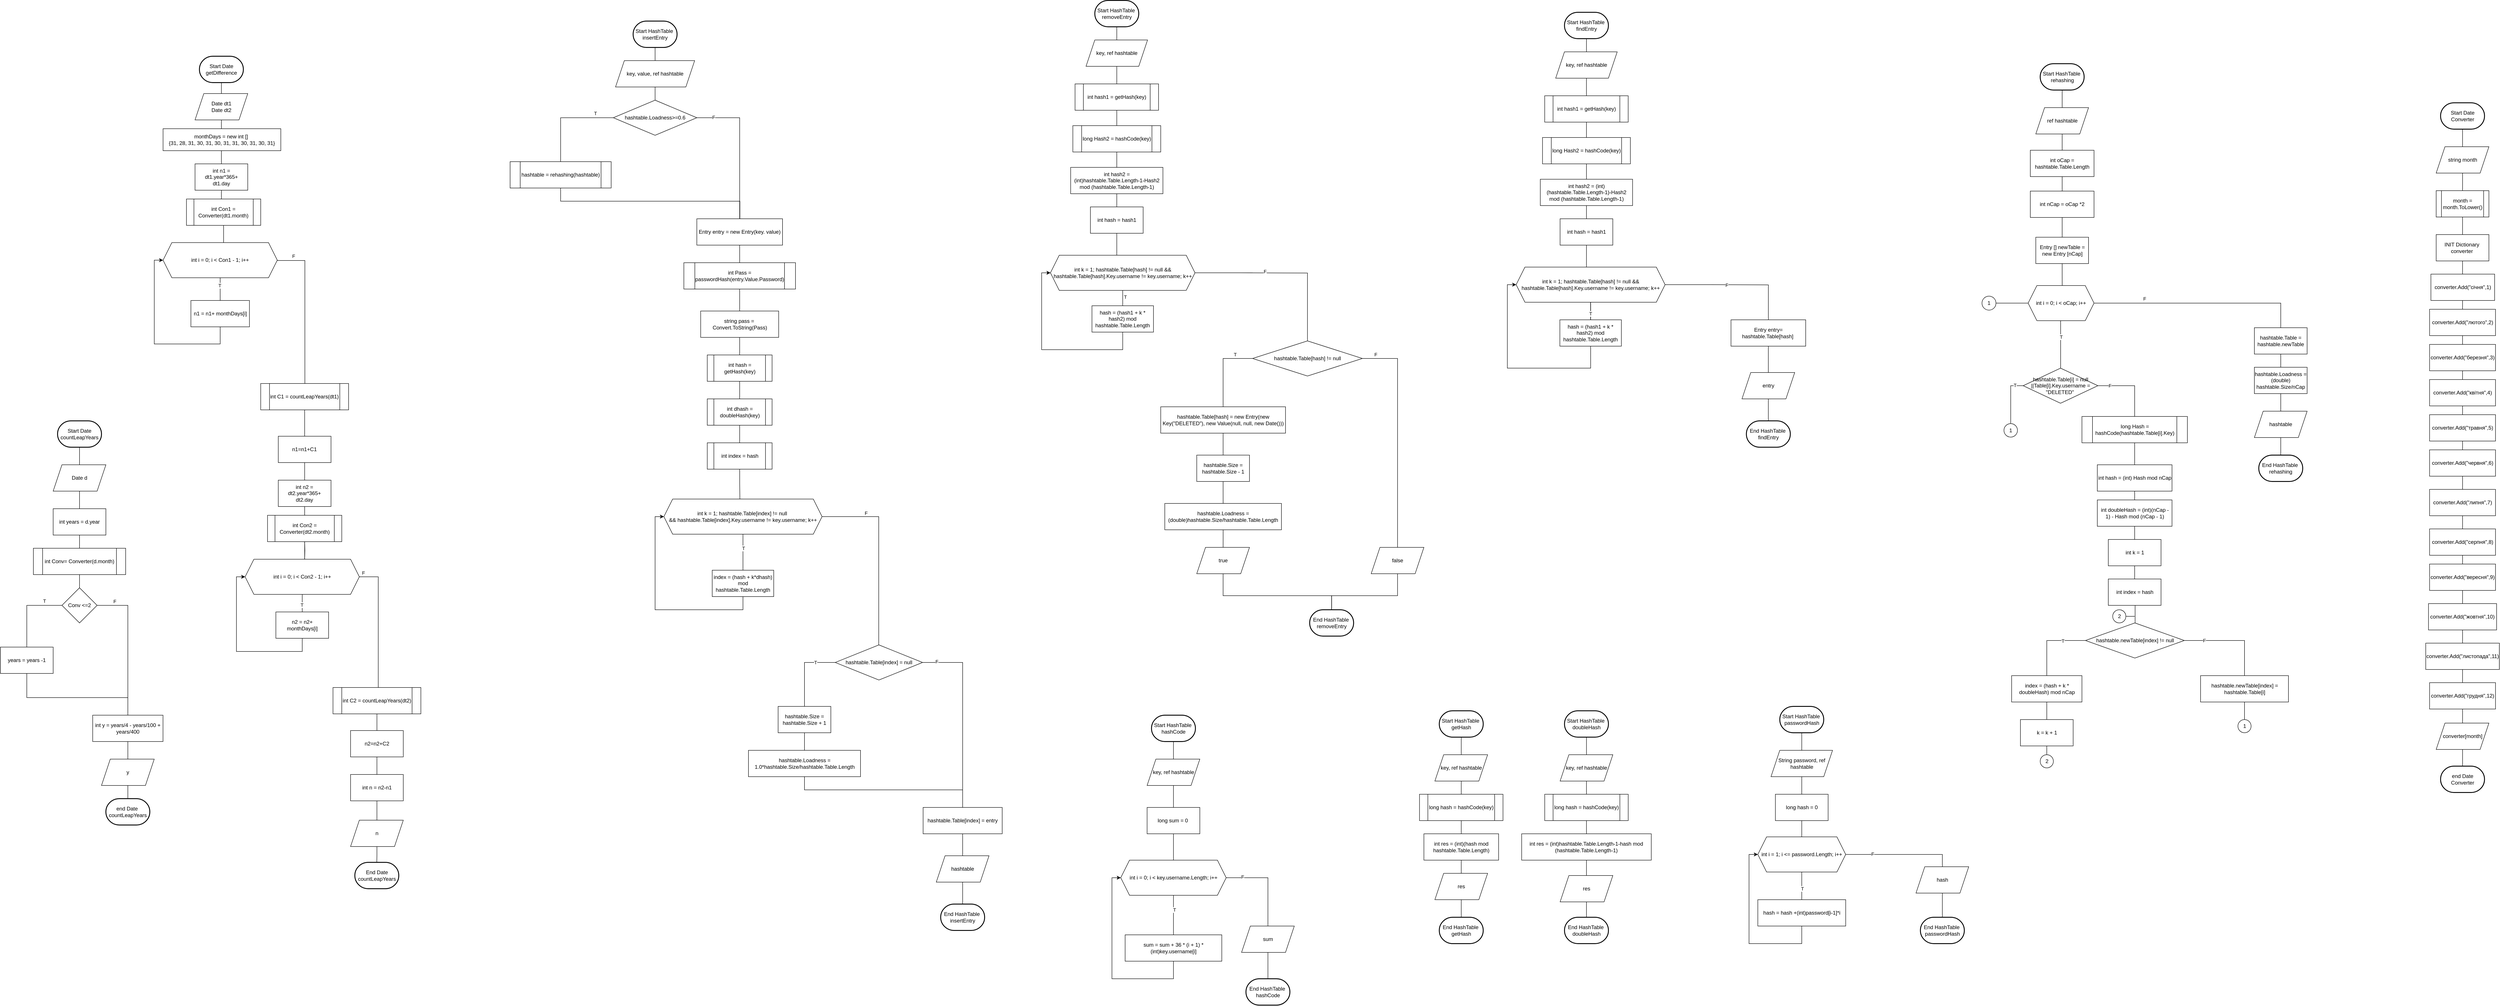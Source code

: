 <mxfile version="15.3.8" type="device"><diagram id="rORjab-MfeOaMRkVy1Dj" name="Страница 1"><mxGraphModel dx="2560" dy="2649" grid="1" gridSize="10" guides="1" tooltips="1" connect="1" arrows="1" fold="1" page="1" pageScale="1" pageWidth="827" pageHeight="1169" math="0" shadow="0"><root><mxCell id="0"/><mxCell id="1" parent="0"/><mxCell id="xRBYwudZoVeG7R-qQdx_-6" value="" style="edgeStyle=orthogonalEdgeStyle;rounded=0;orthogonalLoop=1;jettySize=auto;html=1;endArrow=none;endFill=0;" parent="1" source="xRBYwudZoVeG7R-qQdx_-1" target="xRBYwudZoVeG7R-qQdx_-5" edge="1"><mxGeometry relative="1" as="geometry"/></mxCell><mxCell id="xRBYwudZoVeG7R-qQdx_-1" value="Start Date Converter" style="strokeWidth=2;html=1;shape=mxgraph.flowchart.terminator;whiteSpace=wrap;" parent="1" vertex="1"><mxGeometry x="6223.75" y="226.0" width="100" height="60" as="geometry"/></mxCell><mxCell id="xRBYwudZoVeG7R-qQdx_-8" value="" style="edgeStyle=orthogonalEdgeStyle;rounded=0;orthogonalLoop=1;jettySize=auto;html=1;endArrow=none;endFill=0;" parent="1" source="xRBYwudZoVeG7R-qQdx_-5" edge="1"><mxGeometry relative="1" as="geometry"><mxPoint x="6273.75" y="426.0" as="targetPoint"/></mxGeometry></mxCell><mxCell id="xRBYwudZoVeG7R-qQdx_-5" value="string month" style="shape=parallelogram;perimeter=parallelogramPerimeter;whiteSpace=wrap;html=1;fixedSize=1;" parent="1" vertex="1"><mxGeometry x="6213.75" y="326.0" width="120" height="60" as="geometry"/></mxCell><mxCell id="xRBYwudZoVeG7R-qQdx_-12" value="" style="edgeStyle=orthogonalEdgeStyle;rounded=0;orthogonalLoop=1;jettySize=auto;html=1;endArrow=none;endFill=0;" parent="1" source="xRBYwudZoVeG7R-qQdx_-10" target="xRBYwudZoVeG7R-qQdx_-11" edge="1"><mxGeometry relative="1" as="geometry"/></mxCell><mxCell id="xRBYwudZoVeG7R-qQdx_-10" value="month = &lt;br&gt;month.ToLower()" style="shape=process;whiteSpace=wrap;html=1;backgroundOutline=1;" parent="1" vertex="1"><mxGeometry x="6213.75" y="426.0" width="120" height="60" as="geometry"/></mxCell><mxCell id="xRBYwudZoVeG7R-qQdx_-32" value="" style="edgeStyle=orthogonalEdgeStyle;rounded=0;orthogonalLoop=1;jettySize=auto;html=1;endArrow=none;endFill=0;" parent="1" source="xRBYwudZoVeG7R-qQdx_-11" target="xRBYwudZoVeG7R-qQdx_-15" edge="1"><mxGeometry relative="1" as="geometry"/></mxCell><mxCell id="xRBYwudZoVeG7R-qQdx_-11" value="&lt;font style=&quot;font-size: 12px&quot;&gt;INIT Dictionary&amp;nbsp;&lt;br&gt;converter&amp;nbsp;&lt;/font&gt;" style="rounded=0;whiteSpace=wrap;html=1;" parent="1" vertex="1"><mxGeometry x="6213.75" y="526.0" width="120" height="60" as="geometry"/></mxCell><mxCell id="xRBYwudZoVeG7R-qQdx_-13" value="&lt;span&gt;converter.Add(&quot;січня&quot;,1)&lt;/span&gt;" style="rounded=0;whiteSpace=wrap;html=1;" parent="1" vertex="1"><mxGeometry x="6201.75" y="616.0" width="145" height="60" as="geometry"/></mxCell><mxCell id="xRBYwudZoVeG7R-qQdx_-33" value="" style="edgeStyle=orthogonalEdgeStyle;rounded=0;orthogonalLoop=1;jettySize=auto;html=1;endArrow=none;endFill=0;" parent="1" source="xRBYwudZoVeG7R-qQdx_-15" target="xRBYwudZoVeG7R-qQdx_-17" edge="1"><mxGeometry relative="1" as="geometry"/></mxCell><mxCell id="xRBYwudZoVeG7R-qQdx_-15" value="&lt;span&gt;converter.Add(&quot;лютого&quot;,2)&lt;/span&gt;" style="rounded=0;whiteSpace=wrap;html=1;" parent="1" vertex="1"><mxGeometry x="6198.75" y="696.0" width="150" height="60" as="geometry"/></mxCell><mxCell id="xRBYwudZoVeG7R-qQdx_-16" value="&lt;span&gt;converter.Add(&quot;березня&quot;,3)&lt;/span&gt;" style="rounded=0;whiteSpace=wrap;html=1;" parent="1" vertex="1"><mxGeometry x="6198.75" y="776.0" width="150" height="60" as="geometry"/></mxCell><mxCell id="xRBYwudZoVeG7R-qQdx_-34" value="" style="edgeStyle=orthogonalEdgeStyle;rounded=0;orthogonalLoop=1;jettySize=auto;html=1;endArrow=none;endFill=0;" parent="1" source="xRBYwudZoVeG7R-qQdx_-17" target="xRBYwudZoVeG7R-qQdx_-31" edge="1"><mxGeometry relative="1" as="geometry"/></mxCell><mxCell id="xRBYwudZoVeG7R-qQdx_-17" value="&lt;span&gt;converter.Add(&quot;квітня&quot;,4)&lt;/span&gt;" style="rounded=0;whiteSpace=wrap;html=1;" parent="1" vertex="1"><mxGeometry x="6198.75" y="856.0" width="150" height="60" as="geometry"/></mxCell><mxCell id="xRBYwudZoVeG7R-qQdx_-52" value="" style="edgeStyle=orthogonalEdgeStyle;rounded=0;orthogonalLoop=1;jettySize=auto;html=1;endArrow=none;endFill=0;" parent="1" source="xRBYwudZoVeG7R-qQdx_-26" target="xRBYwudZoVeG7R-qQdx_-51" edge="1"><mxGeometry relative="1" as="geometry"/></mxCell><mxCell id="xRBYwudZoVeG7R-qQdx_-26" value="&lt;span&gt;converter.Add(&quot;жовтня&quot;,10)&lt;/span&gt;" style="rounded=0;whiteSpace=wrap;html=1;" parent="1" vertex="1"><mxGeometry x="6196.25" y="1366" width="155" height="60" as="geometry"/></mxCell><mxCell id="xRBYwudZoVeG7R-qQdx_-39" value="" style="edgeStyle=orthogonalEdgeStyle;rounded=0;orthogonalLoop=1;jettySize=auto;html=1;endArrow=none;endFill=0;" parent="1" source="xRBYwudZoVeG7R-qQdx_-27" target="xRBYwudZoVeG7R-qQdx_-26" edge="1"><mxGeometry relative="1" as="geometry"/></mxCell><mxCell id="xRBYwudZoVeG7R-qQdx_-27" value="&lt;span&gt;converter.Add(&quot;вересня&quot;,9)&lt;/span&gt;" style="rounded=0;whiteSpace=wrap;html=1;" parent="1" vertex="1"><mxGeometry x="6198.75" y="1276" width="150" height="60" as="geometry"/></mxCell><mxCell id="xRBYwudZoVeG7R-qQdx_-38" value="" style="edgeStyle=orthogonalEdgeStyle;rounded=0;orthogonalLoop=1;jettySize=auto;html=1;endArrow=none;endFill=0;" parent="1" source="xRBYwudZoVeG7R-qQdx_-28" target="xRBYwudZoVeG7R-qQdx_-27" edge="1"><mxGeometry relative="1" as="geometry"/></mxCell><mxCell id="xRBYwudZoVeG7R-qQdx_-28" value="&lt;span&gt;converter.Add(&quot;серпня&quot;,8)&lt;/span&gt;" style="rounded=0;whiteSpace=wrap;html=1;" parent="1" vertex="1"><mxGeometry x="6198.75" y="1196" width="150" height="60" as="geometry"/></mxCell><mxCell id="xRBYwudZoVeG7R-qQdx_-37" value="" style="edgeStyle=orthogonalEdgeStyle;rounded=0;orthogonalLoop=1;jettySize=auto;html=1;endArrow=none;endFill=0;" parent="1" source="xRBYwudZoVeG7R-qQdx_-29" target="xRBYwudZoVeG7R-qQdx_-28" edge="1"><mxGeometry relative="1" as="geometry"/></mxCell><mxCell id="xRBYwudZoVeG7R-qQdx_-29" value="&lt;span&gt;converter.Add(&quot;липня&quot;,7)&lt;/span&gt;" style="rounded=0;whiteSpace=wrap;html=1;" parent="1" vertex="1"><mxGeometry x="6198.75" y="1106" width="150" height="60" as="geometry"/></mxCell><mxCell id="xRBYwudZoVeG7R-qQdx_-36" value="" style="edgeStyle=orthogonalEdgeStyle;rounded=0;orthogonalLoop=1;jettySize=auto;html=1;endArrow=none;endFill=0;" parent="1" source="xRBYwudZoVeG7R-qQdx_-30" target="xRBYwudZoVeG7R-qQdx_-29" edge="1"><mxGeometry relative="1" as="geometry"/></mxCell><mxCell id="xRBYwudZoVeG7R-qQdx_-30" value="&lt;span&gt;converter.Add(&quot;червня&quot;,6)&lt;/span&gt;" style="rounded=0;whiteSpace=wrap;html=1;" parent="1" vertex="1"><mxGeometry x="6198.75" y="1016.0" width="150" height="60" as="geometry"/></mxCell><mxCell id="xRBYwudZoVeG7R-qQdx_-35" value="" style="edgeStyle=orthogonalEdgeStyle;rounded=0;orthogonalLoop=1;jettySize=auto;html=1;endArrow=none;endFill=0;" parent="1" source="xRBYwudZoVeG7R-qQdx_-31" target="xRBYwudZoVeG7R-qQdx_-30" edge="1"><mxGeometry relative="1" as="geometry"/></mxCell><mxCell id="xRBYwudZoVeG7R-qQdx_-31" value="&lt;span&gt;converter.Add(&quot;травня&quot;,5)&lt;/span&gt;" style="rounded=0;whiteSpace=wrap;html=1;" parent="1" vertex="1"><mxGeometry x="6198.75" y="936.0" width="150" height="60" as="geometry"/></mxCell><mxCell id="xRBYwudZoVeG7R-qQdx_-55" value="" style="edgeStyle=orthogonalEdgeStyle;rounded=0;orthogonalLoop=1;jettySize=auto;html=1;endArrow=none;endFill=0;" parent="1" source="xRBYwudZoVeG7R-qQdx_-49" target="xRBYwudZoVeG7R-qQdx_-54" edge="1"><mxGeometry relative="1" as="geometry"/></mxCell><mxCell id="xRBYwudZoVeG7R-qQdx_-49" value="&lt;span&gt;converter.Add(&quot;грудня&quot;,12)&lt;/span&gt;" style="rounded=0;whiteSpace=wrap;html=1;" parent="1" vertex="1"><mxGeometry x="6198.75" y="1546" width="150" height="60" as="geometry"/></mxCell><mxCell id="xRBYwudZoVeG7R-qQdx_-53" value="" style="edgeStyle=orthogonalEdgeStyle;rounded=0;orthogonalLoop=1;jettySize=auto;html=1;endArrow=none;endFill=0;" parent="1" source="xRBYwudZoVeG7R-qQdx_-51" target="xRBYwudZoVeG7R-qQdx_-49" edge="1"><mxGeometry relative="1" as="geometry"/></mxCell><mxCell id="xRBYwudZoVeG7R-qQdx_-51" value="&lt;span&gt;converter.Add(&quot;листопада&quot;,11)&lt;/span&gt;" style="rounded=0;whiteSpace=wrap;html=1;" parent="1" vertex="1"><mxGeometry x="6190" y="1456" width="167.5" height="60" as="geometry"/></mxCell><mxCell id="xRBYwudZoVeG7R-qQdx_-58" value="" style="edgeStyle=orthogonalEdgeStyle;rounded=0;orthogonalLoop=1;jettySize=auto;html=1;endArrow=none;endFill=0;" parent="1" source="xRBYwudZoVeG7R-qQdx_-54" target="xRBYwudZoVeG7R-qQdx_-56" edge="1"><mxGeometry relative="1" as="geometry"/></mxCell><mxCell id="xRBYwudZoVeG7R-qQdx_-54" value="converter[month]" style="shape=parallelogram;perimeter=parallelogramPerimeter;whiteSpace=wrap;html=1;fixedSize=1;" parent="1" vertex="1"><mxGeometry x="6213.75" y="1638" width="120" height="60" as="geometry"/></mxCell><mxCell id="xRBYwudZoVeG7R-qQdx_-56" value="end Date Converter" style="strokeWidth=2;html=1;shape=mxgraph.flowchart.terminator;whiteSpace=wrap;" parent="1" vertex="1"><mxGeometry x="6223.75" y="1736" width="100" height="60" as="geometry"/></mxCell><mxCell id="xRBYwudZoVeG7R-qQdx_-61" value="" style="edgeStyle=orthogonalEdgeStyle;rounded=0;orthogonalLoop=1;jettySize=auto;html=1;endArrow=none;endFill=0;" parent="1" source="xRBYwudZoVeG7R-qQdx_-59" target="xRBYwudZoVeG7R-qQdx_-60" edge="1"><mxGeometry relative="1" as="geometry"/></mxCell><mxCell id="xRBYwudZoVeG7R-qQdx_-59" value="&lt;span&gt;Start Date &lt;br&gt;countLeapYears&lt;/span&gt;" style="strokeWidth=2;html=1;shape=mxgraph.flowchart.terminator;whiteSpace=wrap;" parent="1" vertex="1"><mxGeometry x="800" y="950" width="100" height="60" as="geometry"/></mxCell><mxCell id="xRBYwudZoVeG7R-qQdx_-63" value="" style="edgeStyle=orthogonalEdgeStyle;rounded=0;orthogonalLoop=1;jettySize=auto;html=1;endArrow=none;endFill=0;" parent="1" source="xRBYwudZoVeG7R-qQdx_-60" target="xRBYwudZoVeG7R-qQdx_-62" edge="1"><mxGeometry relative="1" as="geometry"/></mxCell><mxCell id="xRBYwudZoVeG7R-qQdx_-60" value="Date d" style="shape=parallelogram;perimeter=parallelogramPerimeter;whiteSpace=wrap;html=1;fixedSize=1;" parent="1" vertex="1"><mxGeometry x="790" y="1050" width="120" height="60" as="geometry"/></mxCell><mxCell id="xRBYwudZoVeG7R-qQdx_-67" value="" style="edgeStyle=orthogonalEdgeStyle;rounded=0;orthogonalLoop=1;jettySize=auto;html=1;endArrow=none;endFill=0;" parent="1" source="xRBYwudZoVeG7R-qQdx_-62" target="xRBYwudZoVeG7R-qQdx_-66" edge="1"><mxGeometry relative="1" as="geometry"/></mxCell><mxCell id="xRBYwudZoVeG7R-qQdx_-62" value="int years = d.year" style="rounded=0;whiteSpace=wrap;html=1;" parent="1" vertex="1"><mxGeometry x="790" y="1150" width="120" height="60" as="geometry"/></mxCell><mxCell id="xRBYwudZoVeG7R-qQdx_-70" style="edgeStyle=orthogonalEdgeStyle;rounded=0;orthogonalLoop=1;jettySize=auto;html=1;endArrow=none;endFill=0;" parent="1" source="xRBYwudZoVeG7R-qQdx_-64" target="xRBYwudZoVeG7R-qQdx_-69" edge="1"><mxGeometry relative="1" as="geometry"/></mxCell><mxCell id="xRBYwudZoVeG7R-qQdx_-71" value="T" style="edgeLabel;html=1;align=center;verticalAlign=middle;resizable=0;points=[];" parent="xRBYwudZoVeG7R-qQdx_-70" vertex="1" connectable="0"><mxGeometry x="-0.425" y="1" relative="1" as="geometry"><mxPoint x="10" y="-11" as="offset"/></mxGeometry></mxCell><mxCell id="xRBYwudZoVeG7R-qQdx_-78" style="edgeStyle=orthogonalEdgeStyle;rounded=0;orthogonalLoop=1;jettySize=auto;html=1;endArrow=none;endFill=0;" parent="1" source="xRBYwudZoVeG7R-qQdx_-64" target="xRBYwudZoVeG7R-qQdx_-76" edge="1"><mxGeometry relative="1" as="geometry"><Array as="points"><mxPoint x="850" y="1370"/><mxPoint x="960" y="1370"/></Array></mxGeometry></mxCell><mxCell id="xRBYwudZoVeG7R-qQdx_-80" value="F" style="edgeLabel;html=1;align=center;verticalAlign=middle;resizable=0;points=[];" parent="xRBYwudZoVeG7R-qQdx_-78" vertex="1" connectable="0"><mxGeometry x="-0.385" y="2" relative="1" as="geometry"><mxPoint x="-32" y="-38" as="offset"/></mxGeometry></mxCell><mxCell id="xRBYwudZoVeG7R-qQdx_-64" value="Conv &amp;lt;=2" style="rhombus;whiteSpace=wrap;html=1;" parent="1" vertex="1"><mxGeometry x="810" y="1330" width="80" height="80" as="geometry"/></mxCell><mxCell id="xRBYwudZoVeG7R-qQdx_-68" value="" style="edgeStyle=orthogonalEdgeStyle;rounded=0;orthogonalLoop=1;jettySize=auto;html=1;endArrow=none;endFill=0;" parent="1" source="xRBYwudZoVeG7R-qQdx_-66" target="xRBYwudZoVeG7R-qQdx_-64" edge="1"><mxGeometry relative="1" as="geometry"/></mxCell><mxCell id="xRBYwudZoVeG7R-qQdx_-66" value="int Conv= Converter(d.month)" style="shape=process;whiteSpace=wrap;html=1;backgroundOutline=1;" parent="1" vertex="1"><mxGeometry x="745" y="1240" width="210" height="60" as="geometry"/></mxCell><mxCell id="xRBYwudZoVeG7R-qQdx_-77" style="edgeStyle=orthogonalEdgeStyle;rounded=0;orthogonalLoop=1;jettySize=auto;html=1;endArrow=none;endFill=0;" parent="1" source="xRBYwudZoVeG7R-qQdx_-69" target="xRBYwudZoVeG7R-qQdx_-76" edge="1"><mxGeometry relative="1" as="geometry"><Array as="points"><mxPoint x="730" y="1580"/><mxPoint x="960" y="1580"/></Array></mxGeometry></mxCell><mxCell id="xRBYwudZoVeG7R-qQdx_-69" value="years = years -1" style="rounded=0;whiteSpace=wrap;html=1;" parent="1" vertex="1"><mxGeometry x="670" y="1465" width="120" height="60" as="geometry"/></mxCell><mxCell id="xRBYwudZoVeG7R-qQdx_-82" value="" style="edgeStyle=orthogonalEdgeStyle;rounded=0;orthogonalLoop=1;jettySize=auto;html=1;endArrow=none;endFill=0;" parent="1" source="xRBYwudZoVeG7R-qQdx_-72" target="xRBYwudZoVeG7R-qQdx_-81" edge="1"><mxGeometry relative="1" as="geometry"/></mxCell><mxCell id="xRBYwudZoVeG7R-qQdx_-72" value="y" style="shape=parallelogram;perimeter=parallelogramPerimeter;whiteSpace=wrap;html=1;fixedSize=1;" parent="1" vertex="1"><mxGeometry x="900" y="1720" width="120" height="60" as="geometry"/></mxCell><mxCell id="xRBYwudZoVeG7R-qQdx_-79" value="" style="edgeStyle=orthogonalEdgeStyle;rounded=0;orthogonalLoop=1;jettySize=auto;html=1;endArrow=none;endFill=0;" parent="1" source="xRBYwudZoVeG7R-qQdx_-76" target="xRBYwudZoVeG7R-qQdx_-72" edge="1"><mxGeometry relative="1" as="geometry"/></mxCell><mxCell id="xRBYwudZoVeG7R-qQdx_-76" value="int y = years/4 - years/100 + years/400" style="rounded=0;whiteSpace=wrap;html=1;" parent="1" vertex="1"><mxGeometry x="880" y="1620" width="160" height="60" as="geometry"/></mxCell><mxCell id="xRBYwudZoVeG7R-qQdx_-81" value="end Date&amp;nbsp;&lt;br&gt;countLeapYears" style="strokeWidth=2;html=1;shape=mxgraph.flowchart.terminator;whiteSpace=wrap;" parent="1" vertex="1"><mxGeometry x="910" y="1810" width="100" height="60" as="geometry"/></mxCell><mxCell id="xRBYwudZoVeG7R-qQdx_-85" value="" style="edgeStyle=orthogonalEdgeStyle;rounded=0;orthogonalLoop=1;jettySize=auto;html=1;endArrow=none;endFill=0;" parent="1" source="xRBYwudZoVeG7R-qQdx_-83" target="xRBYwudZoVeG7R-qQdx_-84" edge="1"><mxGeometry relative="1" as="geometry"/></mxCell><mxCell id="xRBYwudZoVeG7R-qQdx_-83" value="&lt;span&gt;Start Date &lt;br&gt;getDifference&lt;/span&gt;" style="strokeWidth=2;html=1;shape=mxgraph.flowchart.terminator;whiteSpace=wrap;" parent="1" vertex="1"><mxGeometry x="1122.89" y="120" width="100" height="60" as="geometry"/></mxCell><mxCell id="xRBYwudZoVeG7R-qQdx_-87" value="" style="edgeStyle=orthogonalEdgeStyle;rounded=0;orthogonalLoop=1;jettySize=auto;html=1;endArrow=none;endFill=0;" parent="1" source="xRBYwudZoVeG7R-qQdx_-84" target="xRBYwudZoVeG7R-qQdx_-86" edge="1"><mxGeometry relative="1" as="geometry"/></mxCell><mxCell id="xRBYwudZoVeG7R-qQdx_-84" value="Date dt1&lt;br&gt;Date dt2" style="shape=parallelogram;perimeter=parallelogramPerimeter;whiteSpace=wrap;html=1;fixedSize=1;" parent="1" vertex="1"><mxGeometry x="1112.89" y="205" width="120" height="60" as="geometry"/></mxCell><mxCell id="xRBYwudZoVeG7R-qQdx_-91" value="" style="edgeStyle=orthogonalEdgeStyle;rounded=0;orthogonalLoop=1;jettySize=auto;html=1;endArrow=none;endFill=0;" parent="1" source="xRBYwudZoVeG7R-qQdx_-86" target="xRBYwudZoVeG7R-qQdx_-90" edge="1"><mxGeometry relative="1" as="geometry"/></mxCell><mxCell id="xRBYwudZoVeG7R-qQdx_-86" value="int n1 = dt1.year*365+&lt;br&gt;dt1.day" style="rounded=0;whiteSpace=wrap;html=1;" parent="1" vertex="1"><mxGeometry x="1112.89" y="365" width="120" height="60" as="geometry"/></mxCell><mxCell id="xRBYwudZoVeG7R-qQdx_-93" value="" style="edgeStyle=orthogonalEdgeStyle;rounded=0;orthogonalLoop=1;jettySize=auto;html=1;endArrow=none;endFill=0;" parent="1" source="xRBYwudZoVeG7R-qQdx_-90" edge="1"><mxGeometry relative="1" as="geometry"><mxPoint x="1177.895" y="545.005" as="targetPoint"/></mxGeometry></mxCell><mxCell id="xRBYwudZoVeG7R-qQdx_-90" value="int Con1 = Converter(dt1.month)" style="shape=process;whiteSpace=wrap;html=1;backgroundOutline=1;" parent="1" vertex="1"><mxGeometry x="1093.38" y="445" width="169" height="60" as="geometry"/></mxCell><mxCell id="xRBYwudZoVeG7R-qQdx_-102" value="F" style="edgeStyle=orthogonalEdgeStyle;rounded=0;orthogonalLoop=1;jettySize=auto;html=1;endArrow=none;endFill=0;" parent="1" target="xRBYwudZoVeG7R-qQdx_-99" edge="1"><mxGeometry x="-0.745" y="10" relative="1" as="geometry"><Array as="points"><mxPoint x="1362.88" y="585"/></Array><mxPoint as="offset"/><mxPoint x="1292.13" y="585" as="sourcePoint"/></mxGeometry></mxCell><mxCell id="pzUyJan0WmJ1zX0jM-oR-43" style="edgeStyle=orthogonalEdgeStyle;rounded=0;orthogonalLoop=1;jettySize=auto;html=1;entryX=0;entryY=0.5;entryDx=0;entryDy=0;endArrow=classic;endFill=1;" parent="1" source="xRBYwudZoVeG7R-qQdx_-94" target="pzUyJan0WmJ1zX0jM-oR-41" edge="1"><mxGeometry relative="1" as="geometry"><Array as="points"><mxPoint x="1170.13" y="775"/><mxPoint x="1020.13" y="775"/><mxPoint x="1020.13" y="584"/></Array></mxGeometry></mxCell><mxCell id="xRBYwudZoVeG7R-qQdx_-94" value="n1 = n1+ monthDays[i]" style="rounded=0;whiteSpace=wrap;html=1;" parent="1" vertex="1"><mxGeometry x="1103.5" y="676" width="133.25" height="60" as="geometry"/></mxCell><mxCell id="xRBYwudZoVeG7R-qQdx_-110" value="" style="edgeStyle=orthogonalEdgeStyle;rounded=0;orthogonalLoop=1;jettySize=auto;html=1;endArrow=none;endFill=0;" parent="1" source="xRBYwudZoVeG7R-qQdx_-98" target="xRBYwudZoVeG7R-qQdx_-109" edge="1"><mxGeometry relative="1" as="geometry"/></mxCell><mxCell id="xRBYwudZoVeG7R-qQdx_-98" value="n1=n1+C1" style="rounded=0;whiteSpace=wrap;html=1;" parent="1" vertex="1"><mxGeometry x="1302.38" y="985" width="120" height="60" as="geometry"/></mxCell><mxCell id="xRBYwudZoVeG7R-qQdx_-100" value="" style="edgeStyle=orthogonalEdgeStyle;rounded=0;orthogonalLoop=1;jettySize=auto;html=1;endArrow=none;endFill=0;" parent="1" source="xRBYwudZoVeG7R-qQdx_-99" target="xRBYwudZoVeG7R-qQdx_-98" edge="1"><mxGeometry relative="1" as="geometry"/></mxCell><mxCell id="xRBYwudZoVeG7R-qQdx_-99" value="int C1 =&amp;nbsp;countLeapYears(dt1)" style="shape=process;whiteSpace=wrap;html=1;backgroundOutline=1;" parent="1" vertex="1"><mxGeometry x="1262.38" y="865" width="200" height="60" as="geometry"/></mxCell><mxCell id="xRBYwudZoVeG7R-qQdx_-114" value="" style="edgeStyle=orthogonalEdgeStyle;rounded=0;orthogonalLoop=1;jettySize=auto;html=1;endArrow=none;endFill=0;" parent="1" source="xRBYwudZoVeG7R-qQdx_-109" target="xRBYwudZoVeG7R-qQdx_-112" edge="1"><mxGeometry relative="1" as="geometry"/></mxCell><mxCell id="xRBYwudZoVeG7R-qQdx_-109" value="int n2 = dt2.year*365+&lt;br&gt;dt2.day" style="rounded=0;whiteSpace=wrap;html=1;" parent="1" vertex="1"><mxGeometry x="1302.38" y="1085" width="120" height="60" as="geometry"/></mxCell><mxCell id="xRBYwudZoVeG7R-qQdx_-124" value="" style="edgeStyle=orthogonalEdgeStyle;rounded=0;orthogonalLoop=1;jettySize=auto;html=1;endArrow=none;endFill=0;" parent="1" target="xRBYwudZoVeG7R-qQdx_-112" edge="1"><mxGeometry relative="1" as="geometry"><mxPoint x="1362.38" y="1265" as="sourcePoint"/></mxGeometry></mxCell><mxCell id="xRBYwudZoVeG7R-qQdx_-128" style="edgeStyle=orthogonalEdgeStyle;rounded=0;orthogonalLoop=1;jettySize=auto;html=1;entryX=0.617;entryY=0.03;entryDx=0;entryDy=0;entryPerimeter=0;endArrow=none;endFill=0;" parent="1" target="xRBYwudZoVeG7R-qQdx_-118" edge="1"><mxGeometry relative="1" as="geometry"><Array as="points"><mxPoint x="1529.88" y="1305"/></Array><mxPoint x="1476.63" y="1305.0" as="sourcePoint"/></mxGeometry></mxCell><mxCell id="xRBYwudZoVeG7R-qQdx_-113" value="" style="edgeStyle=orthogonalEdgeStyle;rounded=0;orthogonalLoop=1;jettySize=auto;html=1;endArrow=none;endFill=0;" parent="1" source="xRBYwudZoVeG7R-qQdx_-112" edge="1"><mxGeometry relative="1" as="geometry"><mxPoint x="1362.38" y="1265" as="targetPoint"/></mxGeometry></mxCell><mxCell id="xRBYwudZoVeG7R-qQdx_-112" value="int Con2 = Converter(dt2.month)" style="shape=process;whiteSpace=wrap;html=1;backgroundOutline=1;" parent="1" vertex="1"><mxGeometry x="1277.88" y="1165" width="169" height="60" as="geometry"/></mxCell><mxCell id="pzUyJan0WmJ1zX0jM-oR-47" style="edgeStyle=orthogonalEdgeStyle;rounded=0;orthogonalLoop=1;jettySize=auto;html=1;entryX=0;entryY=0.5;entryDx=0;entryDy=0;endArrow=classic;endFill=1;" parent="1" source="xRBYwudZoVeG7R-qQdx_-115" target="pzUyJan0WmJ1zX0jM-oR-45" edge="1"><mxGeometry relative="1" as="geometry"><Array as="points"><mxPoint x="1357.13" y="1475"/><mxPoint x="1207.13" y="1475"/><mxPoint x="1207.13" y="1305"/></Array></mxGeometry></mxCell><mxCell id="xRBYwudZoVeG7R-qQdx_-115" value="&lt;span&gt;n2 = n2+ monthDays[i]&lt;/span&gt;" style="rounded=0;whiteSpace=wrap;html=1;" parent="1" vertex="1"><mxGeometry x="1296.88" y="1385" width="120" height="60" as="geometry"/></mxCell><mxCell id="xRBYwudZoVeG7R-qQdx_-129" value="" style="edgeStyle=orthogonalEdgeStyle;rounded=0;orthogonalLoop=1;jettySize=auto;html=1;endArrow=none;endFill=0;" parent="1" source="xRBYwudZoVeG7R-qQdx_-118" target="xRBYwudZoVeG7R-qQdx_-127" edge="1"><mxGeometry relative="1" as="geometry"/></mxCell><mxCell id="xRBYwudZoVeG7R-qQdx_-118" value="int C2 =&amp;nbsp;countLeapYears(dt2)" style="shape=process;whiteSpace=wrap;html=1;backgroundOutline=1;" parent="1" vertex="1"><mxGeometry x="1426.88" y="1557" width="200" height="60" as="geometry"/></mxCell><mxCell id="xRBYwudZoVeG7R-qQdx_-126" value="F" style="edgeLabel;html=1;align=center;verticalAlign=middle;resizable=0;points=[];" parent="1" vertex="1" connectable="0"><mxGeometry x="1232.892" y="1313" as="geometry"><mxPoint x="263" y="-17" as="offset"/></mxGeometry></mxCell><mxCell id="xRBYwudZoVeG7R-qQdx_-131" value="" style="edgeStyle=orthogonalEdgeStyle;rounded=0;orthogonalLoop=1;jettySize=auto;html=1;endArrow=none;endFill=0;" parent="1" source="xRBYwudZoVeG7R-qQdx_-127" target="xRBYwudZoVeG7R-qQdx_-130" edge="1"><mxGeometry relative="1" as="geometry"/></mxCell><mxCell id="xRBYwudZoVeG7R-qQdx_-127" value="n2=n2+C2" style="rounded=0;whiteSpace=wrap;html=1;" parent="1" vertex="1"><mxGeometry x="1466.88" y="1655" width="120" height="60" as="geometry"/></mxCell><mxCell id="xRBYwudZoVeG7R-qQdx_-133" value="" style="edgeStyle=orthogonalEdgeStyle;rounded=0;orthogonalLoop=1;jettySize=auto;html=1;endArrow=none;endFill=0;" parent="1" source="xRBYwudZoVeG7R-qQdx_-130" target="xRBYwudZoVeG7R-qQdx_-132" edge="1"><mxGeometry relative="1" as="geometry"/></mxCell><mxCell id="xRBYwudZoVeG7R-qQdx_-130" value="int n = n2-n1" style="rounded=0;whiteSpace=wrap;html=1;" parent="1" vertex="1"><mxGeometry x="1466.88" y="1755" width="120" height="60" as="geometry"/></mxCell><mxCell id="xRBYwudZoVeG7R-qQdx_-135" value="" style="edgeStyle=orthogonalEdgeStyle;rounded=0;orthogonalLoop=1;jettySize=auto;html=1;endArrow=none;endFill=0;" parent="1" source="xRBYwudZoVeG7R-qQdx_-132" target="xRBYwudZoVeG7R-qQdx_-134" edge="1"><mxGeometry relative="1" as="geometry"/></mxCell><mxCell id="xRBYwudZoVeG7R-qQdx_-132" value="n" style="shape=parallelogram;perimeter=parallelogramPerimeter;whiteSpace=wrap;html=1;fixedSize=1;" parent="1" vertex="1"><mxGeometry x="1466.88" y="1859" width="120" height="60" as="geometry"/></mxCell><mxCell id="xRBYwudZoVeG7R-qQdx_-134" value="&lt;span&gt;End Date &lt;br&gt;countLeapYears&lt;/span&gt;" style="strokeWidth=2;html=1;shape=mxgraph.flowchart.terminator;whiteSpace=wrap;" parent="1" vertex="1"><mxGeometry x="1476.63" y="1955" width="100" height="60" as="geometry"/></mxCell><mxCell id="xRBYwudZoVeG7R-qQdx_-138" value="" style="edgeStyle=orthogonalEdgeStyle;rounded=0;orthogonalLoop=1;jettySize=auto;html=1;endArrow=none;endFill=0;" parent="1" source="xRBYwudZoVeG7R-qQdx_-136" target="xRBYwudZoVeG7R-qQdx_-137" edge="1"><mxGeometry relative="1" as="geometry"/></mxCell><mxCell id="xRBYwudZoVeG7R-qQdx_-136" value="&lt;span&gt;Start HashTable&amp;nbsp;&lt;br&gt;insertEntry&lt;/span&gt;" style="strokeWidth=2;html=1;shape=mxgraph.flowchart.terminator;whiteSpace=wrap;" parent="1" vertex="1"><mxGeometry x="2110" y="40" width="100" height="60" as="geometry"/></mxCell><mxCell id="xRBYwudZoVeG7R-qQdx_-141" value="" style="edgeStyle=orthogonalEdgeStyle;rounded=0;orthogonalLoop=1;jettySize=auto;html=1;endArrow=none;endFill=0;" parent="1" source="xRBYwudZoVeG7R-qQdx_-137" target="xRBYwudZoVeG7R-qQdx_-140" edge="1"><mxGeometry relative="1" as="geometry"/></mxCell><mxCell id="xRBYwudZoVeG7R-qQdx_-137" value="&lt;font style=&quot;font-size: 12px&quot;&gt;key, value, ref hashtable&lt;/font&gt;" style="shape=parallelogram;perimeter=parallelogramPerimeter;whiteSpace=wrap;html=1;fixedSize=1;" parent="1" vertex="1"><mxGeometry x="2070" y="130" width="180" height="60" as="geometry"/></mxCell><mxCell id="xRBYwudZoVeG7R-qQdx_-143" style="edgeStyle=orthogonalEdgeStyle;rounded=0;orthogonalLoop=1;jettySize=auto;html=1;endArrow=none;endFill=0;" parent="1" source="xRBYwudZoVeG7R-qQdx_-140" target="xRBYwudZoVeG7R-qQdx_-142" edge="1"><mxGeometry relative="1" as="geometry"/></mxCell><mxCell id="xRBYwudZoVeG7R-qQdx_-148" value="T" style="edgeLabel;html=1;align=center;verticalAlign=middle;resizable=0;points=[];" parent="xRBYwudZoVeG7R-qQdx_-143" vertex="1" connectable="0"><mxGeometry x="-0.626" y="2" relative="1" as="geometry"><mxPoint y="-12.03" as="offset"/></mxGeometry></mxCell><mxCell id="xRBYwudZoVeG7R-qQdx_-152" style="edgeStyle=orthogonalEdgeStyle;rounded=0;orthogonalLoop=1;jettySize=auto;html=1;entryX=0.5;entryY=0;entryDx=0;entryDy=0;endArrow=none;endFill=0;" parent="1" source="xRBYwudZoVeG7R-qQdx_-140" target="xRBYwudZoVeG7R-qQdx_-144" edge="1"><mxGeometry relative="1" as="geometry"><Array as="points"><mxPoint x="2352" y="260"/></Array></mxGeometry></mxCell><mxCell id="xRBYwudZoVeG7R-qQdx_-153" value="F" style="edgeLabel;html=1;align=center;verticalAlign=middle;resizable=0;points=[];" parent="xRBYwudZoVeG7R-qQdx_-152" vertex="1" connectable="0"><mxGeometry x="-0.768" y="1" relative="1" as="geometry"><mxPoint as="offset"/></mxGeometry></mxCell><mxCell id="xRBYwudZoVeG7R-qQdx_-140" value="hashtable.Loadness&amp;gt;=0.6" style="rhombus;whiteSpace=wrap;html=1;" parent="1" vertex="1"><mxGeometry x="2065" y="220" width="190" height="80" as="geometry"/></mxCell><mxCell id="xRBYwudZoVeG7R-qQdx_-145" style="edgeStyle=orthogonalEdgeStyle;rounded=0;orthogonalLoop=1;jettySize=auto;html=1;endArrow=none;endFill=0;" parent="1" source="xRBYwudZoVeG7R-qQdx_-142" target="xRBYwudZoVeG7R-qQdx_-144" edge="1"><mxGeometry relative="1" as="geometry"><Array as="points"><mxPoint x="1945" y="450"/><mxPoint x="2353" y="450"/></Array></mxGeometry></mxCell><mxCell id="xRBYwudZoVeG7R-qQdx_-142" value="hashtable = rehashing(hashtable)" style="shape=process;whiteSpace=wrap;html=1;backgroundOutline=1;" parent="1" vertex="1"><mxGeometry x="1830" y="360" width="230" height="60" as="geometry"/></mxCell><mxCell id="xRBYwudZoVeG7R-qQdx_-151" value="" style="edgeStyle=orthogonalEdgeStyle;rounded=0;orthogonalLoop=1;jettySize=auto;html=1;endArrow=none;endFill=0;" parent="1" source="xRBYwudZoVeG7R-qQdx_-144" target="xRBYwudZoVeG7R-qQdx_-150" edge="1"><mxGeometry relative="1" as="geometry"/></mxCell><mxCell id="xRBYwudZoVeG7R-qQdx_-144" value="Entry entry = new Entry(key. value)" style="rounded=0;whiteSpace=wrap;html=1;" parent="1" vertex="1"><mxGeometry x="2255" y="490" width="195" height="60" as="geometry"/></mxCell><mxCell id="xRBYwudZoVeG7R-qQdx_-157" value="" style="edgeStyle=orthogonalEdgeStyle;rounded=0;orthogonalLoop=1;jettySize=auto;html=1;endArrow=none;endFill=0;" parent="1" source="xRBYwudZoVeG7R-qQdx_-150" target="xRBYwudZoVeG7R-qQdx_-156" edge="1"><mxGeometry relative="1" as="geometry"/></mxCell><mxCell id="xRBYwudZoVeG7R-qQdx_-150" value="int Pass = &lt;br&gt;passwordHash(entry.Value.Password)" style="shape=process;whiteSpace=wrap;html=1;backgroundOutline=1;" parent="1" vertex="1"><mxGeometry x="2225.47" y="590" width="254.06" height="60" as="geometry"/></mxCell><mxCell id="xRBYwudZoVeG7R-qQdx_-159" value="" style="edgeStyle=orthogonalEdgeStyle;rounded=0;orthogonalLoop=1;jettySize=auto;html=1;endArrow=none;endFill=0;" parent="1" source="xRBYwudZoVeG7R-qQdx_-156" target="xRBYwudZoVeG7R-qQdx_-158" edge="1"><mxGeometry relative="1" as="geometry"/></mxCell><mxCell id="xRBYwudZoVeG7R-qQdx_-156" value="string pass =&amp;nbsp;&lt;br&gt;Convert.ToString(Pass)" style="rounded=0;whiteSpace=wrap;html=1;" parent="1" vertex="1"><mxGeometry x="2263.75" y="700" width="177.5" height="60" as="geometry"/></mxCell><mxCell id="xRBYwudZoVeG7R-qQdx_-161" value="" style="edgeStyle=orthogonalEdgeStyle;rounded=0;orthogonalLoop=1;jettySize=auto;html=1;endArrow=none;endFill=0;" parent="1" source="xRBYwudZoVeG7R-qQdx_-158" target="xRBYwudZoVeG7R-qQdx_-160" edge="1"><mxGeometry relative="1" as="geometry"/></mxCell><mxCell id="xRBYwudZoVeG7R-qQdx_-158" value="int hash = getHash(key)" style="shape=process;whiteSpace=wrap;html=1;backgroundOutline=1;" parent="1" vertex="1"><mxGeometry x="2278.75" y="800" width="147.5" height="60" as="geometry"/></mxCell><mxCell id="xRBYwudZoVeG7R-qQdx_-163" value="" style="edgeStyle=orthogonalEdgeStyle;rounded=0;orthogonalLoop=1;jettySize=auto;html=1;endArrow=none;endFill=0;" parent="1" source="xRBYwudZoVeG7R-qQdx_-160" target="xRBYwudZoVeG7R-qQdx_-162" edge="1"><mxGeometry relative="1" as="geometry"/></mxCell><mxCell id="xRBYwudZoVeG7R-qQdx_-160" value="int dhash = doubleHash(key)" style="shape=process;whiteSpace=wrap;html=1;backgroundOutline=1;" parent="1" vertex="1"><mxGeometry x="2278.75" y="900" width="147.5" height="60" as="geometry"/></mxCell><mxCell id="xRBYwudZoVeG7R-qQdx_-166" value="" style="edgeStyle=orthogonalEdgeStyle;rounded=0;orthogonalLoop=1;jettySize=auto;html=1;endArrow=none;endFill=0;" parent="1" source="xRBYwudZoVeG7R-qQdx_-162" edge="1"><mxGeometry relative="1" as="geometry"><mxPoint x="2353" y="1128.019" as="targetPoint"/></mxGeometry></mxCell><mxCell id="xRBYwudZoVeG7R-qQdx_-162" value="int index = hash" style="shape=process;whiteSpace=wrap;html=1;backgroundOutline=1;" parent="1" vertex="1"><mxGeometry x="2278.75" y="1000" width="147.5" height="60" as="geometry"/></mxCell><mxCell id="xRBYwudZoVeG7R-qQdx_-177" style="edgeStyle=orthogonalEdgeStyle;rounded=0;orthogonalLoop=1;jettySize=auto;html=1;endArrow=none;endFill=0;" parent="1" target="xRBYwudZoVeG7R-qQdx_-176" edge="1"><mxGeometry relative="1" as="geometry"><Array as="points"><mxPoint x="2669" y="1168"/></Array><mxPoint x="2611" y="1168" as="sourcePoint"/></mxGeometry></mxCell><mxCell id="xRBYwudZoVeG7R-qQdx_-178" value="F" style="edgeLabel;html=1;align=center;verticalAlign=middle;resizable=0;points=[];" parent="xRBYwudZoVeG7R-qQdx_-177" vertex="1" connectable="0"><mxGeometry x="-0.76" y="-3" relative="1" as="geometry"><mxPoint x="-12.92" y="-11" as="offset"/></mxGeometry></mxCell><mxCell id="pzUyJan0WmJ1zX0jM-oR-39" style="edgeStyle=orthogonalEdgeStyle;rounded=0;orthogonalLoop=1;jettySize=auto;html=1;entryX=0;entryY=0.5;entryDx=0;entryDy=0;endArrow=classic;endFill=1;" parent="1" source="xRBYwudZoVeG7R-qQdx_-167" target="pzUyJan0WmJ1zX0jM-oR-34" edge="1"><mxGeometry relative="1" as="geometry"><Array as="points"><mxPoint x="2360" y="1380"/><mxPoint x="2160" y="1380"/><mxPoint x="2160" y="1168"/></Array></mxGeometry></mxCell><mxCell id="xRBYwudZoVeG7R-qQdx_-167" value="index = (hash + k*dhash) mod hashtable.Table.Length" style="rounded=0;whiteSpace=wrap;html=1;" parent="1" vertex="1"><mxGeometry x="2290" y="1290" width="140" height="60" as="geometry"/></mxCell><mxCell id="xRBYwudZoVeG7R-qQdx_-180" style="edgeStyle=orthogonalEdgeStyle;rounded=0;orthogonalLoop=1;jettySize=auto;html=1;endArrow=none;endFill=0;" parent="1" source="xRBYwudZoVeG7R-qQdx_-176" target="xRBYwudZoVeG7R-qQdx_-179" edge="1"><mxGeometry relative="1" as="geometry"/></mxCell><mxCell id="xRBYwudZoVeG7R-qQdx_-185" value="T" style="edgeLabel;html=1;align=center;verticalAlign=middle;resizable=0;points=[];" parent="xRBYwudZoVeG7R-qQdx_-180" vertex="1" connectable="0"><mxGeometry x="-0.465" relative="1" as="geometry"><mxPoint as="offset"/></mxGeometry></mxCell><mxCell id="xRBYwudZoVeG7R-qQdx_-184" style="edgeStyle=orthogonalEdgeStyle;rounded=0;orthogonalLoop=1;jettySize=auto;html=1;endArrow=none;endFill=0;" parent="1" source="xRBYwudZoVeG7R-qQdx_-176" target="xRBYwudZoVeG7R-qQdx_-183" edge="1"><mxGeometry relative="1" as="geometry"/></mxCell><mxCell id="xRBYwudZoVeG7R-qQdx_-186" value="F" style="edgeLabel;html=1;align=center;verticalAlign=middle;resizable=0;points=[];" parent="xRBYwudZoVeG7R-qQdx_-184" vertex="1" connectable="0"><mxGeometry x="-0.851" y="2" relative="1" as="geometry"><mxPoint as="offset"/></mxGeometry></mxCell><mxCell id="xRBYwudZoVeG7R-qQdx_-176" value="hashtable.Table[index] = null" style="rhombus;whiteSpace=wrap;html=1;" parent="1" vertex="1"><mxGeometry x="2570" y="1460" width="198.75" height="80" as="geometry"/></mxCell><mxCell id="xRBYwudZoVeG7R-qQdx_-182" value="" style="edgeStyle=orthogonalEdgeStyle;rounded=0;orthogonalLoop=1;jettySize=auto;html=1;endArrow=none;endFill=0;" parent="1" source="xRBYwudZoVeG7R-qQdx_-179" target="xRBYwudZoVeG7R-qQdx_-181" edge="1"><mxGeometry relative="1" as="geometry"/></mxCell><mxCell id="xRBYwudZoVeG7R-qQdx_-179" value="hashtable.Size = &lt;br&gt;hashtable.Size + 1" style="rounded=0;whiteSpace=wrap;html=1;" parent="1" vertex="1"><mxGeometry x="2440" y="1600" width="120" height="60" as="geometry"/></mxCell><mxCell id="xRBYwudZoVeG7R-qQdx_-187" style="edgeStyle=orthogonalEdgeStyle;rounded=0;orthogonalLoop=1;jettySize=auto;html=1;endArrow=none;endFill=0;" parent="1" source="xRBYwudZoVeG7R-qQdx_-181" target="xRBYwudZoVeG7R-qQdx_-183" edge="1"><mxGeometry relative="1" as="geometry"><Array as="points"><mxPoint x="2500" y="1790"/><mxPoint x="2860" y="1790"/></Array></mxGeometry></mxCell><mxCell id="xRBYwudZoVeG7R-qQdx_-181" value="hashtable.Loadness = 1.0*hashtable.Size/hashtable.Table.Length" style="rounded=0;whiteSpace=wrap;html=1;" parent="1" vertex="1"><mxGeometry x="2372.5" y="1700" width="255" height="60" as="geometry"/></mxCell><mxCell id="xRBYwudZoVeG7R-qQdx_-189" value="" style="edgeStyle=orthogonalEdgeStyle;rounded=0;orthogonalLoop=1;jettySize=auto;html=1;endArrow=none;endFill=0;" parent="1" source="xRBYwudZoVeG7R-qQdx_-183" target="xRBYwudZoVeG7R-qQdx_-188" edge="1"><mxGeometry relative="1" as="geometry"/></mxCell><mxCell id="xRBYwudZoVeG7R-qQdx_-183" value="hashtable.Table[index] = entry" style="rounded=0;whiteSpace=wrap;html=1;" parent="1" vertex="1"><mxGeometry x="2770" y="1830" width="180" height="60" as="geometry"/></mxCell><mxCell id="xRBYwudZoVeG7R-qQdx_-191" value="" style="edgeStyle=orthogonalEdgeStyle;rounded=0;orthogonalLoop=1;jettySize=auto;html=1;endArrow=none;endFill=0;" parent="1" source="xRBYwudZoVeG7R-qQdx_-188" target="xRBYwudZoVeG7R-qQdx_-190" edge="1"><mxGeometry relative="1" as="geometry"/></mxCell><mxCell id="xRBYwudZoVeG7R-qQdx_-188" value="&#10;&#10;&lt;span style=&quot;color: rgb(0, 0, 0); font-family: helvetica; font-size: 12px; font-style: normal; font-weight: 400; letter-spacing: normal; text-align: center; text-indent: 0px; text-transform: none; word-spacing: 0px; background-color: rgb(248, 249, 250); display: inline; float: none;&quot;&gt;hashtable&lt;/span&gt;&#10;&#10;" style="shape=parallelogram;perimeter=parallelogramPerimeter;whiteSpace=wrap;html=1;fixedSize=1;" parent="1" vertex="1"><mxGeometry x="2800" y="1940" width="120" height="60" as="geometry"/></mxCell><mxCell id="xRBYwudZoVeG7R-qQdx_-190" value="&lt;span&gt;End HashTable&amp;nbsp;&lt;br&gt;insertEntry&lt;/span&gt;" style="strokeWidth=2;html=1;shape=mxgraph.flowchart.terminator;whiteSpace=wrap;" parent="1" vertex="1"><mxGeometry x="2810" y="2050" width="100" height="60" as="geometry"/></mxCell><mxCell id="xRBYwudZoVeG7R-qQdx_-194" value="" style="edgeStyle=orthogonalEdgeStyle;rounded=0;orthogonalLoop=1;jettySize=auto;html=1;endArrow=none;endFill=0;" parent="1" source="xRBYwudZoVeG7R-qQdx_-192" target="xRBYwudZoVeG7R-qQdx_-193" edge="1"><mxGeometry relative="1" as="geometry"/></mxCell><mxCell id="xRBYwudZoVeG7R-qQdx_-192" value="&lt;span&gt;Start HashTable&amp;nbsp;&lt;br&gt;hashCode&lt;/span&gt;" style="strokeWidth=2;html=1;shape=mxgraph.flowchart.terminator;whiteSpace=wrap;" parent="1" vertex="1"><mxGeometry x="3289.81" y="1620" width="100" height="60" as="geometry"/></mxCell><mxCell id="xRBYwudZoVeG7R-qQdx_-196" value="" style="edgeStyle=orthogonalEdgeStyle;rounded=0;orthogonalLoop=1;jettySize=auto;html=1;endArrow=none;endFill=0;" parent="1" source="xRBYwudZoVeG7R-qQdx_-193" target="xRBYwudZoVeG7R-qQdx_-195" edge="1"><mxGeometry relative="1" as="geometry"/></mxCell><mxCell id="xRBYwudZoVeG7R-qQdx_-193" value="&lt;span&gt;key, ref hashtable&lt;/span&gt;" style="shape=parallelogram;perimeter=parallelogramPerimeter;whiteSpace=wrap;html=1;fixedSize=1;" parent="1" vertex="1"><mxGeometry x="3279.81" y="1720" width="120" height="60" as="geometry"/></mxCell><mxCell id="pzUyJan0WmJ1zX0jM-oR-28" value="" style="edgeStyle=orthogonalEdgeStyle;rounded=0;orthogonalLoop=1;jettySize=auto;html=1;endArrow=none;endFill=0;" parent="1" source="xRBYwudZoVeG7R-qQdx_-195" target="pzUyJan0WmJ1zX0jM-oR-27" edge="1"><mxGeometry relative="1" as="geometry"/></mxCell><mxCell id="xRBYwudZoVeG7R-qQdx_-195" value="long sum = 0&amp;nbsp;" style="rounded=0;whiteSpace=wrap;html=1;" parent="1" vertex="1"><mxGeometry x="3279.81" y="1830" width="120" height="60" as="geometry"/></mxCell><mxCell id="pzUyJan0WmJ1zX0jM-oR-31" style="edgeStyle=orthogonalEdgeStyle;rounded=0;orthogonalLoop=1;jettySize=auto;html=1;entryX=0;entryY=0.5;entryDx=0;entryDy=0;endArrow=classic;endFill=1;" parent="1" source="xRBYwudZoVeG7R-qQdx_-199" target="pzUyJan0WmJ1zX0jM-oR-27" edge="1"><mxGeometry relative="1" as="geometry"><Array as="points"><mxPoint x="3339.81" y="2220"/><mxPoint x="3199.81" y="2220"/><mxPoint x="3199.81" y="1990"/></Array></mxGeometry></mxCell><mxCell id="xRBYwudZoVeG7R-qQdx_-199" value="sum = sum + 36 * (i + 1) * (int)key.username[i]" style="rounded=0;whiteSpace=wrap;html=1;" parent="1" vertex="1"><mxGeometry x="3229.81" y="2120" width="220" height="60" as="geometry"/></mxCell><mxCell id="xRBYwudZoVeG7R-qQdx_-210" value="" style="edgeStyle=orthogonalEdgeStyle;rounded=0;orthogonalLoop=1;jettySize=auto;html=1;endArrow=none;endFill=0;" parent="1" source="xRBYwudZoVeG7R-qQdx_-206" target="xRBYwudZoVeG7R-qQdx_-209" edge="1"><mxGeometry relative="1" as="geometry"/></mxCell><mxCell id="xRBYwudZoVeG7R-qQdx_-206" value="sum" style="shape=parallelogram;perimeter=parallelogramPerimeter;whiteSpace=wrap;html=1;fixedSize=1;" parent="1" vertex="1"><mxGeometry x="3494.81" y="2100" width="120" height="60" as="geometry"/></mxCell><mxCell id="xRBYwudZoVeG7R-qQdx_-209" value="&lt;span&gt;End HashTable&amp;nbsp;&lt;br&gt;hashCode&lt;/span&gt;" style="strokeWidth=2;html=1;shape=mxgraph.flowchart.terminator;whiteSpace=wrap;" parent="1" vertex="1"><mxGeometry x="3504.81" y="2220" width="100" height="60" as="geometry"/></mxCell><mxCell id="xRBYwudZoVeG7R-qQdx_-213" value="" style="edgeStyle=orthogonalEdgeStyle;rounded=0;orthogonalLoop=1;jettySize=auto;html=1;endArrow=none;endFill=0;" parent="1" source="xRBYwudZoVeG7R-qQdx_-211" target="xRBYwudZoVeG7R-qQdx_-212" edge="1"><mxGeometry relative="1" as="geometry"/></mxCell><mxCell id="xRBYwudZoVeG7R-qQdx_-211" value="&lt;span&gt;Start HashTable&amp;nbsp;&lt;br&gt;getHash&lt;br&gt;&lt;/span&gt;" style="strokeWidth=2;html=1;shape=mxgraph.flowchart.terminator;whiteSpace=wrap;" parent="1" vertex="1"><mxGeometry x="3944.81" y="1610" width="100" height="60" as="geometry"/></mxCell><mxCell id="xRBYwudZoVeG7R-qQdx_-215" value="" style="edgeStyle=orthogonalEdgeStyle;rounded=0;orthogonalLoop=1;jettySize=auto;html=1;endArrow=none;endFill=0;" parent="1" source="xRBYwudZoVeG7R-qQdx_-212" target="xRBYwudZoVeG7R-qQdx_-214" edge="1"><mxGeometry relative="1" as="geometry"/></mxCell><mxCell id="xRBYwudZoVeG7R-qQdx_-212" value="&lt;span&gt;key, ref hashtable&lt;/span&gt;" style="shape=parallelogram;perimeter=parallelogramPerimeter;whiteSpace=wrap;html=1;fixedSize=1;" parent="1" vertex="1"><mxGeometry x="3934.81" y="1710" width="120" height="60" as="geometry"/></mxCell><mxCell id="xRBYwudZoVeG7R-qQdx_-218" value="" style="edgeStyle=orthogonalEdgeStyle;rounded=0;orthogonalLoop=1;jettySize=auto;html=1;endArrow=none;endFill=0;" parent="1" source="xRBYwudZoVeG7R-qQdx_-214" target="xRBYwudZoVeG7R-qQdx_-217" edge="1"><mxGeometry relative="1" as="geometry"/></mxCell><mxCell id="xRBYwudZoVeG7R-qQdx_-214" value="int res = (int)(hash mod hashtable.Table.Length)" style="rounded=0;whiteSpace=wrap;html=1;" parent="1" vertex="1"><mxGeometry x="3909.81" y="1890" width="170" height="60" as="geometry"/></mxCell><mxCell id="xRBYwudZoVeG7R-qQdx_-216" value="long hash =&amp;nbsp;hashCode(key)" style="shape=process;whiteSpace=wrap;html=1;backgroundOutline=1;" parent="1" vertex="1"><mxGeometry x="3899.81" y="1800" width="190" height="60" as="geometry"/></mxCell><mxCell id="xRBYwudZoVeG7R-qQdx_-220" value="" style="edgeStyle=orthogonalEdgeStyle;rounded=0;orthogonalLoop=1;jettySize=auto;html=1;endArrow=none;endFill=0;" parent="1" source="xRBYwudZoVeG7R-qQdx_-217" target="xRBYwudZoVeG7R-qQdx_-219" edge="1"><mxGeometry relative="1" as="geometry"/></mxCell><mxCell id="xRBYwudZoVeG7R-qQdx_-217" value="res" style="shape=parallelogram;perimeter=parallelogramPerimeter;whiteSpace=wrap;html=1;fixedSize=1;" parent="1" vertex="1"><mxGeometry x="3934.81" y="1980" width="120" height="60" as="geometry"/></mxCell><mxCell id="xRBYwudZoVeG7R-qQdx_-219" value="&lt;span&gt;End HashTable&amp;nbsp;&lt;br&gt;getHash&lt;br&gt;&lt;/span&gt;" style="strokeWidth=2;html=1;shape=mxgraph.flowchart.terminator;whiteSpace=wrap;" parent="1" vertex="1"><mxGeometry x="3944.81" y="2080" width="100" height="60" as="geometry"/></mxCell><mxCell id="xRBYwudZoVeG7R-qQdx_-223" value="" style="edgeStyle=orthogonalEdgeStyle;rounded=0;orthogonalLoop=1;jettySize=auto;html=1;endArrow=none;endFill=0;" parent="1" source="xRBYwudZoVeG7R-qQdx_-221" target="xRBYwudZoVeG7R-qQdx_-222" edge="1"><mxGeometry relative="1" as="geometry"/></mxCell><mxCell id="xRBYwudZoVeG7R-qQdx_-221" value="&lt;span&gt;Start HashTable&amp;nbsp;&lt;br&gt;doubleHash&lt;br&gt;&lt;/span&gt;" style="strokeWidth=2;html=1;shape=mxgraph.flowchart.terminator;whiteSpace=wrap;" parent="1" vertex="1"><mxGeometry x="4229.81" y="1610" width="100" height="60" as="geometry"/></mxCell><mxCell id="xRBYwudZoVeG7R-qQdx_-225" value="" style="edgeStyle=orthogonalEdgeStyle;rounded=0;orthogonalLoop=1;jettySize=auto;html=1;endArrow=none;endFill=0;" parent="1" source="xRBYwudZoVeG7R-qQdx_-222" target="xRBYwudZoVeG7R-qQdx_-224" edge="1"><mxGeometry relative="1" as="geometry"/></mxCell><mxCell id="xRBYwudZoVeG7R-qQdx_-222" value="&lt;span&gt;key, ref hashtable&lt;/span&gt;" style="shape=parallelogram;perimeter=parallelogramPerimeter;whiteSpace=wrap;html=1;fixedSize=1;" parent="1" vertex="1"><mxGeometry x="4219.81" y="1710" width="120" height="60" as="geometry"/></mxCell><mxCell id="xRBYwudZoVeG7R-qQdx_-227" value="" style="edgeStyle=orthogonalEdgeStyle;rounded=0;orthogonalLoop=1;jettySize=auto;html=1;endArrow=none;endFill=0;" parent="1" source="xRBYwudZoVeG7R-qQdx_-224" target="xRBYwudZoVeG7R-qQdx_-226" edge="1"><mxGeometry relative="1" as="geometry"/></mxCell><mxCell id="xRBYwudZoVeG7R-qQdx_-224" value="long hash =&amp;nbsp;hashCode(key)" style="shape=process;whiteSpace=wrap;html=1;backgroundOutline=1;" parent="1" vertex="1"><mxGeometry x="4184.81" y="1800" width="190" height="60" as="geometry"/></mxCell><mxCell id="xRBYwudZoVeG7R-qQdx_-229" value="" style="edgeStyle=orthogonalEdgeStyle;rounded=0;orthogonalLoop=1;jettySize=auto;html=1;endArrow=none;endFill=0;" parent="1" source="xRBYwudZoVeG7R-qQdx_-226" target="xRBYwudZoVeG7R-qQdx_-228" edge="1"><mxGeometry relative="1" as="geometry"/></mxCell><mxCell id="xRBYwudZoVeG7R-qQdx_-226" value="int res = (int)hashtable.Table.Length-1-hash mod (hashtable.Table.Length-1)" style="rounded=0;whiteSpace=wrap;html=1;" parent="1" vertex="1"><mxGeometry x="4132.31" y="1890" width="295" height="60" as="geometry"/></mxCell><mxCell id="xRBYwudZoVeG7R-qQdx_-232" value="" style="edgeStyle=orthogonalEdgeStyle;rounded=0;orthogonalLoop=1;jettySize=auto;html=1;endArrow=none;endFill=0;" parent="1" source="xRBYwudZoVeG7R-qQdx_-228" target="xRBYwudZoVeG7R-qQdx_-231" edge="1"><mxGeometry relative="1" as="geometry"/></mxCell><mxCell id="xRBYwudZoVeG7R-qQdx_-228" value="res" style="shape=parallelogram;perimeter=parallelogramPerimeter;whiteSpace=wrap;html=1;fixedSize=1;" parent="1" vertex="1"><mxGeometry x="4219.81" y="1985" width="120" height="60" as="geometry"/></mxCell><mxCell id="xRBYwudZoVeG7R-qQdx_-231" value="&lt;span&gt;End HashTable&amp;nbsp;&lt;br&gt;doubleHash&lt;br&gt;&lt;/span&gt;" style="strokeWidth=2;html=1;shape=mxgraph.flowchart.terminator;whiteSpace=wrap;" parent="1" vertex="1"><mxGeometry x="4229.81" y="2080" width="100" height="60" as="geometry"/></mxCell><mxCell id="xRBYwudZoVeG7R-qQdx_-235" value="" style="edgeStyle=orthogonalEdgeStyle;rounded=0;orthogonalLoop=1;jettySize=auto;html=1;endArrow=none;endFill=0;" parent="1" source="xRBYwudZoVeG7R-qQdx_-233" target="xRBYwudZoVeG7R-qQdx_-234" edge="1"><mxGeometry relative="1" as="geometry"/></mxCell><mxCell id="xRBYwudZoVeG7R-qQdx_-233" value="&lt;span&gt;Start HashTable&amp;nbsp;&lt;br&gt;passwordHash&lt;br&gt;&lt;/span&gt;" style="strokeWidth=2;html=1;shape=mxgraph.flowchart.terminator;whiteSpace=wrap;" parent="1" vertex="1"><mxGeometry x="4719.81" y="1600" width="100" height="60" as="geometry"/></mxCell><mxCell id="xRBYwudZoVeG7R-qQdx_-237" value="" style="edgeStyle=orthogonalEdgeStyle;rounded=0;orthogonalLoop=1;jettySize=auto;html=1;endArrow=none;endFill=0;" parent="1" source="xRBYwudZoVeG7R-qQdx_-234" target="xRBYwudZoVeG7R-qQdx_-236" edge="1"><mxGeometry relative="1" as="geometry"/></mxCell><mxCell id="xRBYwudZoVeG7R-qQdx_-234" value="&lt;span&gt;String password, ref hashtable&lt;/span&gt;" style="shape=parallelogram;perimeter=parallelogramPerimeter;whiteSpace=wrap;html=1;fixedSize=1;" parent="1" vertex="1"><mxGeometry x="4699.81" y="1700" width="140" height="60" as="geometry"/></mxCell><mxCell id="pzUyJan0WmJ1zX0jM-oR-25" value="" style="edgeStyle=orthogonalEdgeStyle;rounded=0;orthogonalLoop=1;jettySize=auto;html=1;endArrow=none;endFill=0;" parent="1" source="xRBYwudZoVeG7R-qQdx_-236" target="pzUyJan0WmJ1zX0jM-oR-20" edge="1"><mxGeometry relative="1" as="geometry"/></mxCell><mxCell id="xRBYwudZoVeG7R-qQdx_-236" value="long hash = 0" style="rounded=0;whiteSpace=wrap;html=1;" parent="1" vertex="1"><mxGeometry x="4709.81" y="1800" width="120" height="60" as="geometry"/></mxCell><mxCell id="pzUyJan0WmJ1zX0jM-oR-26" style="edgeStyle=orthogonalEdgeStyle;rounded=0;orthogonalLoop=1;jettySize=auto;html=1;entryX=0;entryY=0.5;entryDx=0;entryDy=0;endArrow=classic;endFill=1;" parent="1" source="xRBYwudZoVeG7R-qQdx_-240" target="pzUyJan0WmJ1zX0jM-oR-20" edge="1"><mxGeometry relative="1" as="geometry"><Array as="points"><mxPoint x="4769.81" y="2140"/><mxPoint x="4649.81" y="2140"/><mxPoint x="4649.81" y="1937"/></Array></mxGeometry></mxCell><mxCell id="xRBYwudZoVeG7R-qQdx_-240" value="hash = hash +(int)password[i-1]*i" style="rounded=0;whiteSpace=wrap;html=1;" parent="1" vertex="1"><mxGeometry x="4669.81" y="2040" width="200" height="60" as="geometry"/></mxCell><mxCell id="xRBYwudZoVeG7R-qQdx_-253" value="" style="edgeStyle=orthogonalEdgeStyle;rounded=0;orthogonalLoop=1;jettySize=auto;html=1;endArrow=none;endFill=0;" parent="1" source="xRBYwudZoVeG7R-qQdx_-248" target="xRBYwudZoVeG7R-qQdx_-251" edge="1"><mxGeometry relative="1" as="geometry"/></mxCell><mxCell id="xRBYwudZoVeG7R-qQdx_-248" value="hash" style="shape=parallelogram;perimeter=parallelogramPerimeter;whiteSpace=wrap;html=1;fixedSize=1;" parent="1" vertex="1"><mxGeometry x="5029.81" y="1965" width="120" height="60" as="geometry"/></mxCell><mxCell id="xRBYwudZoVeG7R-qQdx_-251" value="&lt;span&gt;End HashTable&amp;nbsp;&lt;br&gt;passwordHash&lt;br&gt;&lt;/span&gt;" style="strokeWidth=2;html=1;shape=mxgraph.flowchart.terminator;whiteSpace=wrap;" parent="1" vertex="1"><mxGeometry x="5039.81" y="2080" width="100" height="60" as="geometry"/></mxCell><mxCell id="xRBYwudZoVeG7R-qQdx_-257" value="" style="edgeStyle=orthogonalEdgeStyle;rounded=0;orthogonalLoop=1;jettySize=auto;html=1;endArrow=none;endFill=0;" parent="1" source="xRBYwudZoVeG7R-qQdx_-255" target="xRBYwudZoVeG7R-qQdx_-256" edge="1"><mxGeometry relative="1" as="geometry"/></mxCell><mxCell id="xRBYwudZoVeG7R-qQdx_-255" value="&lt;span&gt;Start HashTable&amp;nbsp;&lt;br&gt;removeEntry&lt;br&gt;&lt;/span&gt;" style="strokeWidth=2;html=1;shape=mxgraph.flowchart.terminator;whiteSpace=wrap;" parent="1" vertex="1"><mxGeometry x="3160.81" y="-7" width="100" height="60" as="geometry"/></mxCell><mxCell id="xRBYwudZoVeG7R-qQdx_-259" value="" style="edgeStyle=orthogonalEdgeStyle;rounded=0;orthogonalLoop=1;jettySize=auto;html=1;endArrow=none;endFill=0;" parent="1" source="xRBYwudZoVeG7R-qQdx_-256" target="xRBYwudZoVeG7R-qQdx_-258" edge="1"><mxGeometry relative="1" as="geometry"/></mxCell><mxCell id="xRBYwudZoVeG7R-qQdx_-256" value="&lt;span&gt;key, ref hashtable&lt;/span&gt;" style="shape=parallelogram;perimeter=parallelogramPerimeter;whiteSpace=wrap;html=1;fixedSize=1;" parent="1" vertex="1"><mxGeometry x="3140.81" y="83" width="140" height="60" as="geometry"/></mxCell><mxCell id="xRBYwudZoVeG7R-qQdx_-261" value="" style="edgeStyle=orthogonalEdgeStyle;rounded=0;orthogonalLoop=1;jettySize=auto;html=1;endArrow=none;endFill=0;" parent="1" source="xRBYwudZoVeG7R-qQdx_-258" target="xRBYwudZoVeG7R-qQdx_-260" edge="1"><mxGeometry relative="1" as="geometry"/></mxCell><mxCell id="xRBYwudZoVeG7R-qQdx_-258" value="int hash1 = getHash(key)" style="shape=process;whiteSpace=wrap;html=1;backgroundOutline=1;" parent="1" vertex="1"><mxGeometry x="3115.81" y="183" width="190" height="60" as="geometry"/></mxCell><mxCell id="xRBYwudZoVeG7R-qQdx_-263" value="" style="edgeStyle=orthogonalEdgeStyle;rounded=0;orthogonalLoop=1;jettySize=auto;html=1;endArrow=none;endFill=0;" parent="1" source="xRBYwudZoVeG7R-qQdx_-260" target="xRBYwudZoVeG7R-qQdx_-262" edge="1"><mxGeometry relative="1" as="geometry"/></mxCell><mxCell id="xRBYwudZoVeG7R-qQdx_-260" value="long Hash2 = hashCode(key)" style="shape=process;whiteSpace=wrap;html=1;backgroundOutline=1;" parent="1" vertex="1"><mxGeometry x="3110.81" y="278" width="200" height="60" as="geometry"/></mxCell><mxCell id="xRBYwudZoVeG7R-qQdx_-265" value="" style="edgeStyle=orthogonalEdgeStyle;rounded=0;orthogonalLoop=1;jettySize=auto;html=1;endArrow=none;endFill=0;" parent="1" source="xRBYwudZoVeG7R-qQdx_-262" target="xRBYwudZoVeG7R-qQdx_-264" edge="1"><mxGeometry relative="1" as="geometry"/></mxCell><mxCell id="xRBYwudZoVeG7R-qQdx_-262" value="int hash2 = (int)hashtable.Table.Length-1-Hash2 mod (hashtable.Table.Length-1)" style="rounded=0;whiteSpace=wrap;html=1;" parent="1" vertex="1"><mxGeometry x="3105.81" y="373" width="210" height="60" as="geometry"/></mxCell><mxCell id="xRBYwudZoVeG7R-qQdx_-267" value="" style="edgeStyle=orthogonalEdgeStyle;rounded=0;orthogonalLoop=1;jettySize=auto;html=1;endArrow=none;endFill=0;" parent="1" source="xRBYwudZoVeG7R-qQdx_-264" edge="1"><mxGeometry relative="1" as="geometry"><mxPoint x="3210.81" y="573.001" as="targetPoint"/></mxGeometry></mxCell><mxCell id="xRBYwudZoVeG7R-qQdx_-264" value="int hash = hash1" style="rounded=0;whiteSpace=wrap;html=1;" parent="1" vertex="1"><mxGeometry x="3150.81" y="463" width="120" height="60" as="geometry"/></mxCell><mxCell id="xRBYwudZoVeG7R-qQdx_-278" style="edgeStyle=orthogonalEdgeStyle;rounded=0;orthogonalLoop=1;jettySize=auto;html=1;endArrow=none;endFill=0;" parent="1" target="xRBYwudZoVeG7R-qQdx_-277" edge="1"><mxGeometry relative="1" as="geometry"><mxPoint x="3491.19" y="613" as="sourcePoint"/></mxGeometry></mxCell><mxCell id="xRBYwudZoVeG7R-qQdx_-279" value="F" style="edgeLabel;html=1;align=center;verticalAlign=middle;resizable=0;points=[];" parent="xRBYwudZoVeG7R-qQdx_-278" vertex="1" connectable="0"><mxGeometry x="-0.629" y="3" relative="1" as="geometry"><mxPoint as="offset"/></mxGeometry></mxCell><mxCell id="pzUyJan0WmJ1zX0jM-oR-8" style="edgeStyle=orthogonalEdgeStyle;rounded=0;orthogonalLoop=1;jettySize=auto;html=1;entryX=0;entryY=0.5;entryDx=0;entryDy=0;endArrow=classic;endFill=1;" parent="1" source="xRBYwudZoVeG7R-qQdx_-270" target="pzUyJan0WmJ1zX0jM-oR-5" edge="1"><mxGeometry relative="1" as="geometry"><Array as="points"><mxPoint x="3224.81" y="788"/><mxPoint x="3039.81" y="788"/><mxPoint x="3039.81" y="613"/></Array></mxGeometry></mxCell><mxCell id="xRBYwudZoVeG7R-qQdx_-270" value="hash = (hash1 + k * hash2) mod hashtable.Table.Length" style="rounded=0;whiteSpace=wrap;html=1;" parent="1" vertex="1"><mxGeometry x="3154.31" y="688" width="140" height="60" as="geometry"/></mxCell><mxCell id="xRBYwudZoVeG7R-qQdx_-281" style="edgeStyle=orthogonalEdgeStyle;rounded=0;orthogonalLoop=1;jettySize=auto;html=1;endArrow=none;endFill=0;" parent="1" source="xRBYwudZoVeG7R-qQdx_-277" target="xRBYwudZoVeG7R-qQdx_-280" edge="1"><mxGeometry relative="1" as="geometry"/></mxCell><mxCell id="xRBYwudZoVeG7R-qQdx_-285" value="F" style="edgeLabel;html=1;align=center;verticalAlign=middle;resizable=0;points=[];" parent="xRBYwudZoVeG7R-qQdx_-281" vertex="1" connectable="0"><mxGeometry x="-0.415" y="1" relative="1" as="geometry"><mxPoint x="-51" y="-78" as="offset"/></mxGeometry></mxCell><mxCell id="xRBYwudZoVeG7R-qQdx_-283" style="edgeStyle=orthogonalEdgeStyle;rounded=0;orthogonalLoop=1;jettySize=auto;html=1;endArrow=none;endFill=0;" parent="1" source="xRBYwudZoVeG7R-qQdx_-277" target="xRBYwudZoVeG7R-qQdx_-282" edge="1"><mxGeometry relative="1" as="geometry"><Array as="points"><mxPoint x="3452.81" y="808"/></Array></mxGeometry></mxCell><mxCell id="xRBYwudZoVeG7R-qQdx_-284" value="T" style="edgeLabel;html=1;align=center;verticalAlign=middle;resizable=0;points=[];" parent="xRBYwudZoVeG7R-qQdx_-283" vertex="1" connectable="0"><mxGeometry x="-0.476" y="2" relative="1" as="geometry"><mxPoint x="6" y="-11" as="offset"/></mxGeometry></mxCell><mxCell id="xRBYwudZoVeG7R-qQdx_-277" value="hashtable.Table[hash] != null" style="rhombus;whiteSpace=wrap;html=1;" parent="1" vertex="1"><mxGeometry x="3519.81" y="768" width="250" height="80" as="geometry"/></mxCell><mxCell id="xRBYwudZoVeG7R-qQdx_-294" style="edgeStyle=orthogonalEdgeStyle;rounded=0;orthogonalLoop=1;jettySize=auto;html=1;endArrow=none;endFill=0;" parent="1" source="xRBYwudZoVeG7R-qQdx_-280" target="xRBYwudZoVeG7R-qQdx_-292" edge="1"><mxGeometry relative="1" as="geometry"><Array as="points"><mxPoint x="3849.81" y="1348"/><mxPoint x="3699.81" y="1348"/></Array></mxGeometry></mxCell><mxCell id="xRBYwudZoVeG7R-qQdx_-280" value="false" style="shape=parallelogram;perimeter=parallelogramPerimeter;whiteSpace=wrap;html=1;fixedSize=1;" parent="1" vertex="1"><mxGeometry x="3789.81" y="1238" width="120" height="60" as="geometry"/></mxCell><mxCell id="xRBYwudZoVeG7R-qQdx_-287" value="" style="edgeStyle=orthogonalEdgeStyle;rounded=0;orthogonalLoop=1;jettySize=auto;html=1;endArrow=none;endFill=0;" parent="1" source="xRBYwudZoVeG7R-qQdx_-282" target="xRBYwudZoVeG7R-qQdx_-286" edge="1"><mxGeometry relative="1" as="geometry"/></mxCell><mxCell id="xRBYwudZoVeG7R-qQdx_-282" value="hashtable.Table[hash] = new Entry(new Key(&quot;DELETED&quot;), new Value(null, null, new Date()))" style="rounded=0;whiteSpace=wrap;html=1;" parent="1" vertex="1"><mxGeometry x="3310.81" y="918" width="284" height="60" as="geometry"/></mxCell><mxCell id="xRBYwudZoVeG7R-qQdx_-289" value="" style="edgeStyle=orthogonalEdgeStyle;rounded=0;orthogonalLoop=1;jettySize=auto;html=1;endArrow=none;endFill=0;" parent="1" source="xRBYwudZoVeG7R-qQdx_-286" target="xRBYwudZoVeG7R-qQdx_-288" edge="1"><mxGeometry relative="1" as="geometry"/></mxCell><mxCell id="xRBYwudZoVeG7R-qQdx_-286" value="hashtable.Size = hashtable.Size - 1" style="rounded=0;whiteSpace=wrap;html=1;" parent="1" vertex="1"><mxGeometry x="3392.81" y="1028" width="120" height="60" as="geometry"/></mxCell><mxCell id="xRBYwudZoVeG7R-qQdx_-291" value="" style="edgeStyle=orthogonalEdgeStyle;rounded=0;orthogonalLoop=1;jettySize=auto;html=1;endArrow=none;endFill=0;" parent="1" source="xRBYwudZoVeG7R-qQdx_-288" target="xRBYwudZoVeG7R-qQdx_-290" edge="1"><mxGeometry relative="1" as="geometry"/></mxCell><mxCell id="xRBYwudZoVeG7R-qQdx_-288" value="hashtable.Loadness = (double)hashtable.Size/hashtable.Table.Length" style="rounded=0;whiteSpace=wrap;html=1;" parent="1" vertex="1"><mxGeometry x="3320.06" y="1138" width="265.5" height="60" as="geometry"/></mxCell><mxCell id="xRBYwudZoVeG7R-qQdx_-293" style="edgeStyle=orthogonalEdgeStyle;rounded=0;orthogonalLoop=1;jettySize=auto;html=1;endArrow=none;endFill=0;" parent="1" source="xRBYwudZoVeG7R-qQdx_-290" target="xRBYwudZoVeG7R-qQdx_-292" edge="1"><mxGeometry relative="1" as="geometry"><Array as="points"><mxPoint x="3452.81" y="1348"/><mxPoint x="3699.81" y="1348"/></Array></mxGeometry></mxCell><mxCell id="xRBYwudZoVeG7R-qQdx_-290" value="true" style="shape=parallelogram;perimeter=parallelogramPerimeter;whiteSpace=wrap;html=1;fixedSize=1;" parent="1" vertex="1"><mxGeometry x="3392.81" y="1238" width="120" height="60" as="geometry"/></mxCell><mxCell id="xRBYwudZoVeG7R-qQdx_-292" value="&lt;span&gt;End HashTable&amp;nbsp;&lt;br&gt;removeEntry&lt;br&gt;&lt;/span&gt;" style="strokeWidth=2;html=1;shape=mxgraph.flowchart.terminator;whiteSpace=wrap;" parent="1" vertex="1"><mxGeometry x="3649.81" y="1380" width="100" height="60" as="geometry"/></mxCell><mxCell id="xRBYwudZoVeG7R-qQdx_-296" value="" style="edgeStyle=orthogonalEdgeStyle;rounded=0;orthogonalLoop=1;jettySize=auto;html=1;endArrow=none;endFill=0;" parent="1" source="xRBYwudZoVeG7R-qQdx_-297" target="xRBYwudZoVeG7R-qQdx_-299" edge="1"><mxGeometry relative="1" as="geometry"/></mxCell><mxCell id="xRBYwudZoVeG7R-qQdx_-297" value="&lt;span&gt;Start HashTable&amp;nbsp;&lt;br&gt;findEntry&lt;br&gt;&lt;/span&gt;" style="strokeWidth=2;html=1;shape=mxgraph.flowchart.terminator;whiteSpace=wrap;" parent="1" vertex="1"><mxGeometry x="4229.75" y="20" width="100" height="60" as="geometry"/></mxCell><mxCell id="xRBYwudZoVeG7R-qQdx_-298" value="" style="edgeStyle=orthogonalEdgeStyle;rounded=0;orthogonalLoop=1;jettySize=auto;html=1;endArrow=none;endFill=0;" parent="1" source="xRBYwudZoVeG7R-qQdx_-299" target="xRBYwudZoVeG7R-qQdx_-301" edge="1"><mxGeometry relative="1" as="geometry"/></mxCell><mxCell id="xRBYwudZoVeG7R-qQdx_-299" value="&lt;span&gt;key, ref hashtable&lt;/span&gt;" style="shape=parallelogram;perimeter=parallelogramPerimeter;whiteSpace=wrap;html=1;fixedSize=1;" parent="1" vertex="1"><mxGeometry x="4209.75" y="110" width="140" height="60" as="geometry"/></mxCell><mxCell id="xRBYwudZoVeG7R-qQdx_-300" value="" style="edgeStyle=orthogonalEdgeStyle;rounded=0;orthogonalLoop=1;jettySize=auto;html=1;endArrow=none;endFill=0;" parent="1" source="xRBYwudZoVeG7R-qQdx_-301" target="xRBYwudZoVeG7R-qQdx_-303" edge="1"><mxGeometry relative="1" as="geometry"/></mxCell><mxCell id="xRBYwudZoVeG7R-qQdx_-301" value="int hash1 = getHash(key)" style="shape=process;whiteSpace=wrap;html=1;backgroundOutline=1;" parent="1" vertex="1"><mxGeometry x="4184.75" y="210" width="190" height="60" as="geometry"/></mxCell><mxCell id="xRBYwudZoVeG7R-qQdx_-302" value="" style="edgeStyle=orthogonalEdgeStyle;rounded=0;orthogonalLoop=1;jettySize=auto;html=1;endArrow=none;endFill=0;" parent="1" source="xRBYwudZoVeG7R-qQdx_-303" target="xRBYwudZoVeG7R-qQdx_-305" edge="1"><mxGeometry relative="1" as="geometry"/></mxCell><mxCell id="xRBYwudZoVeG7R-qQdx_-303" value="long Hash2 = hashCode(key)" style="shape=process;whiteSpace=wrap;html=1;backgroundOutline=1;" parent="1" vertex="1"><mxGeometry x="4179.75" y="305" width="200" height="60" as="geometry"/></mxCell><mxCell id="xRBYwudZoVeG7R-qQdx_-304" value="" style="edgeStyle=orthogonalEdgeStyle;rounded=0;orthogonalLoop=1;jettySize=auto;html=1;endArrow=none;endFill=0;" parent="1" source="xRBYwudZoVeG7R-qQdx_-305" target="xRBYwudZoVeG7R-qQdx_-307" edge="1"><mxGeometry relative="1" as="geometry"/></mxCell><mxCell id="xRBYwudZoVeG7R-qQdx_-305" value="int hash2 = (int)(hashtable.Table.Length-1)-Hash2 mod (hashtable.Table.Length-1)" style="rounded=0;whiteSpace=wrap;html=1;" parent="1" vertex="1"><mxGeometry x="4174.75" y="400" width="210" height="60" as="geometry"/></mxCell><mxCell id="xRBYwudZoVeG7R-qQdx_-306" value="" style="edgeStyle=orthogonalEdgeStyle;rounded=0;orthogonalLoop=1;jettySize=auto;html=1;endArrow=none;endFill=0;" parent="1" source="xRBYwudZoVeG7R-qQdx_-307" edge="1"><mxGeometry relative="1" as="geometry"><mxPoint x="4279.75" y="600.001" as="targetPoint"/></mxGeometry></mxCell><mxCell id="xRBYwudZoVeG7R-qQdx_-307" value="int hash = hash1" style="rounded=0;whiteSpace=wrap;html=1;" parent="1" vertex="1"><mxGeometry x="4219.75" y="490" width="120" height="60" as="geometry"/></mxCell><mxCell id="xRBYwudZoVeG7R-qQdx_-318" style="edgeStyle=orthogonalEdgeStyle;rounded=0;orthogonalLoop=1;jettySize=auto;html=1;endArrow=none;endFill=0;" parent="1" target="xRBYwudZoVeG7R-qQdx_-317" edge="1"><mxGeometry relative="1" as="geometry"><mxPoint x="4560.13" y="640" as="sourcePoint"/></mxGeometry></mxCell><mxCell id="xRBYwudZoVeG7R-qQdx_-319" value="F" style="edgeLabel;html=1;align=center;verticalAlign=middle;resizable=0;points=[];" parent="xRBYwudZoVeG7R-qQdx_-318" vertex="1" connectable="0"><mxGeometry x="-0.64" y="-1" relative="1" as="geometry"><mxPoint as="offset"/></mxGeometry></mxCell><mxCell id="pzUyJan0WmJ1zX0jM-oR-11" value="" style="edgeStyle=orthogonalEdgeStyle;rounded=0;orthogonalLoop=1;jettySize=auto;html=1;endArrow=none;endFill=0;" parent="1" source="xRBYwudZoVeG7R-qQdx_-312" target="pzUyJan0WmJ1zX0jM-oR-2" edge="1"><mxGeometry relative="1" as="geometry"/></mxCell><mxCell id="pzUyJan0WmJ1zX0jM-oR-12" style="edgeStyle=orthogonalEdgeStyle;rounded=0;orthogonalLoop=1;jettySize=auto;html=1;entryX=0;entryY=0.5;entryDx=0;entryDy=0;endArrow=classic;endFill=1;" parent="1" source="xRBYwudZoVeG7R-qQdx_-312" target="pzUyJan0WmJ1zX0jM-oR-2" edge="1"><mxGeometry relative="1" as="geometry"><Array as="points"><mxPoint x="4289.75" y="830"/><mxPoint x="4099.75" y="830"/><mxPoint x="4099.75" y="640"/></Array></mxGeometry></mxCell><mxCell id="xRBYwudZoVeG7R-qQdx_-312" value="hash = (hash1 + k * hash2) mod hashtable.Table.Length" style="rounded=0;whiteSpace=wrap;html=1;" parent="1" vertex="1"><mxGeometry x="4219.26" y="720" width="140" height="60" as="geometry"/></mxCell><mxCell id="xRBYwudZoVeG7R-qQdx_-321" value="" style="edgeStyle=orthogonalEdgeStyle;rounded=0;orthogonalLoop=1;jettySize=auto;html=1;endArrow=none;endFill=0;" parent="1" source="xRBYwudZoVeG7R-qQdx_-317" target="xRBYwudZoVeG7R-qQdx_-320" edge="1"><mxGeometry relative="1" as="geometry"/></mxCell><mxCell id="xRBYwudZoVeG7R-qQdx_-317" value="Entry entry= hashtable.Table[hash]&amp;nbsp;" style="rounded=0;whiteSpace=wrap;html=1;" parent="1" vertex="1"><mxGeometry x="4608.75" y="720" width="170" height="60" as="geometry"/></mxCell><mxCell id="xRBYwudZoVeG7R-qQdx_-323" value="" style="edgeStyle=orthogonalEdgeStyle;rounded=0;orthogonalLoop=1;jettySize=auto;html=1;endArrow=none;endFill=0;" parent="1" source="xRBYwudZoVeG7R-qQdx_-320" target="xRBYwudZoVeG7R-qQdx_-322" edge="1"><mxGeometry relative="1" as="geometry"/></mxCell><mxCell id="xRBYwudZoVeG7R-qQdx_-320" value="entry" style="shape=parallelogram;perimeter=parallelogramPerimeter;whiteSpace=wrap;html=1;fixedSize=1;" parent="1" vertex="1"><mxGeometry x="4633.75" y="840" width="120" height="60" as="geometry"/></mxCell><mxCell id="xRBYwudZoVeG7R-qQdx_-322" value="&lt;span&gt;End HashTable&amp;nbsp;&lt;br&gt;findEntry&lt;br&gt;&lt;/span&gt;" style="strokeWidth=2;html=1;shape=mxgraph.flowchart.terminator;whiteSpace=wrap;" parent="1" vertex="1"><mxGeometry x="4643.75" y="950" width="100" height="60" as="geometry"/></mxCell><mxCell id="xRBYwudZoVeG7R-qQdx_-326" value="" style="edgeStyle=orthogonalEdgeStyle;rounded=0;orthogonalLoop=1;jettySize=auto;html=1;endArrow=none;endFill=0;" parent="1" source="xRBYwudZoVeG7R-qQdx_-324" target="xRBYwudZoVeG7R-qQdx_-325" edge="1"><mxGeometry relative="1" as="geometry"/></mxCell><mxCell id="xRBYwudZoVeG7R-qQdx_-324" value="&lt;span&gt;Start HashTable&amp;nbsp;&lt;br&gt;rehashing&lt;br&gt;&lt;/span&gt;" style="strokeWidth=2;html=1;shape=mxgraph.flowchart.terminator;whiteSpace=wrap;" parent="1" vertex="1"><mxGeometry x="5312.5" y="137" width="100" height="60" as="geometry"/></mxCell><mxCell id="xRBYwudZoVeG7R-qQdx_-328" value="" style="edgeStyle=orthogonalEdgeStyle;rounded=0;orthogonalLoop=1;jettySize=auto;html=1;endArrow=none;endFill=0;" parent="1" source="xRBYwudZoVeG7R-qQdx_-325" target="xRBYwudZoVeG7R-qQdx_-327" edge="1"><mxGeometry relative="1" as="geometry"/></mxCell><mxCell id="xRBYwudZoVeG7R-qQdx_-325" value="&lt;span&gt;ref hashtable&lt;/span&gt;" style="shape=parallelogram;perimeter=parallelogramPerimeter;whiteSpace=wrap;html=1;fixedSize=1;" parent="1" vertex="1"><mxGeometry x="5302.5" y="237" width="120" height="60" as="geometry"/></mxCell><mxCell id="xRBYwudZoVeG7R-qQdx_-330" value="" style="edgeStyle=orthogonalEdgeStyle;rounded=0;orthogonalLoop=1;jettySize=auto;html=1;endArrow=none;endFill=0;" parent="1" source="xRBYwudZoVeG7R-qQdx_-327" target="xRBYwudZoVeG7R-qQdx_-329" edge="1"><mxGeometry relative="1" as="geometry"/></mxCell><mxCell id="xRBYwudZoVeG7R-qQdx_-327" value="int oCap = hashtable.Table.Length" style="rounded=0;whiteSpace=wrap;html=1;" parent="1" vertex="1"><mxGeometry x="5290" y="334" width="145" height="60" as="geometry"/></mxCell><mxCell id="xRBYwudZoVeG7R-qQdx_-332" value="" style="edgeStyle=orthogonalEdgeStyle;rounded=0;orthogonalLoop=1;jettySize=auto;html=1;endArrow=none;endFill=0;" parent="1" source="xRBYwudZoVeG7R-qQdx_-329" target="xRBYwudZoVeG7R-qQdx_-331" edge="1"><mxGeometry relative="1" as="geometry"/></mxCell><mxCell id="xRBYwudZoVeG7R-qQdx_-329" value="int nCap = oCap *2" style="rounded=0;whiteSpace=wrap;html=1;" parent="1" vertex="1"><mxGeometry x="5290" y="427" width="145" height="60" as="geometry"/></mxCell><mxCell id="xRBYwudZoVeG7R-qQdx_-334" value="" style="edgeStyle=orthogonalEdgeStyle;rounded=0;orthogonalLoop=1;jettySize=auto;html=1;endArrow=none;endFill=0;" parent="1" source="xRBYwudZoVeG7R-qQdx_-331" edge="1"><mxGeometry relative="1" as="geometry"><mxPoint x="5362.583" y="642.028" as="targetPoint"/></mxGeometry></mxCell><mxCell id="xRBYwudZoVeG7R-qQdx_-331" value="Entry [] newTable = new Entry [nCap]" style="rounded=0;whiteSpace=wrap;html=1;" parent="1" vertex="1"><mxGeometry x="5302.5" y="532" width="120" height="60" as="geometry"/></mxCell><mxCell id="xRBYwudZoVeG7R-qQdx_-373" style="edgeStyle=orthogonalEdgeStyle;rounded=0;orthogonalLoop=1;jettySize=auto;html=1;endArrow=none;endFill=0;" parent="1" source="xRBYwudZoVeG7R-qQdx_-335" target="xRBYwudZoVeG7R-qQdx_-338" edge="1"><mxGeometry relative="1" as="geometry"/></mxCell><mxCell id="xRBYwudZoVeG7R-qQdx_-374" value="T" style="edgeLabel;html=1;align=center;verticalAlign=middle;resizable=0;points=[];" parent="xRBYwudZoVeG7R-qQdx_-373" vertex="1" connectable="0"><mxGeometry x="-0.661" y="-1" relative="1" as="geometry"><mxPoint as="offset"/></mxGeometry></mxCell><mxCell id="xRBYwudZoVeG7R-qQdx_-375" style="edgeStyle=orthogonalEdgeStyle;rounded=0;orthogonalLoop=1;jettySize=auto;html=1;entryX=0.5;entryY=0;entryDx=0;entryDy=0;endArrow=none;endFill=0;" parent="1" source="xRBYwudZoVeG7R-qQdx_-335" target="xRBYwudZoVeG7R-qQdx_-342" edge="1"><mxGeometry relative="1" as="geometry"><Array as="points"><mxPoint x="5528" y="870"/></Array></mxGeometry></mxCell><mxCell id="xRBYwudZoVeG7R-qQdx_-377" value="F" style="edgeLabel;html=1;align=center;verticalAlign=middle;resizable=0;points=[];" parent="xRBYwudZoVeG7R-qQdx_-375" vertex="1" connectable="0"><mxGeometry x="-0.654" relative="1" as="geometry"><mxPoint as="offset"/></mxGeometry></mxCell><mxCell id="xRBYwudZoVeG7R-qQdx_-335" value="hashtable.Table[i] = null ||Table[i].Key.username = &quot;DELETED&quot;&amp;nbsp;" style="rhombus;whiteSpace=wrap;html=1;" parent="1" vertex="1"><mxGeometry x="5273.75" y="830" width="170" height="80" as="geometry"/></mxCell><mxCell id="xRBYwudZoVeG7R-qQdx_-338" value="1" style="ellipse;whiteSpace=wrap;html=1;aspect=fixed;" parent="1" vertex="1"><mxGeometry x="5230" y="956.25" width="30.75" height="30.75" as="geometry"/></mxCell><mxCell id="xRBYwudZoVeG7R-qQdx_-346" value="" style="edgeStyle=orthogonalEdgeStyle;rounded=0;orthogonalLoop=1;jettySize=auto;html=1;endArrow=none;endFill=0;" parent="1" source="xRBYwudZoVeG7R-qQdx_-342" target="xRBYwudZoVeG7R-qQdx_-345" edge="1"><mxGeometry relative="1" as="geometry"/></mxCell><mxCell id="xRBYwudZoVeG7R-qQdx_-342" value="long Hash = hashCode(hashtable.Table[i].Key)" style="shape=process;whiteSpace=wrap;html=1;backgroundOutline=1;" parent="1" vertex="1"><mxGeometry x="5407.5" y="940" width="240" height="60" as="geometry"/></mxCell><mxCell id="xRBYwudZoVeG7R-qQdx_-348" value="" style="edgeStyle=orthogonalEdgeStyle;rounded=0;orthogonalLoop=1;jettySize=auto;html=1;endArrow=none;endFill=0;" parent="1" source="xRBYwudZoVeG7R-qQdx_-345" target="xRBYwudZoVeG7R-qQdx_-347" edge="1"><mxGeometry relative="1" as="geometry"/></mxCell><mxCell id="xRBYwudZoVeG7R-qQdx_-345" value="int hash = (int) Hash mod nCap" style="rounded=0;whiteSpace=wrap;html=1;" parent="1" vertex="1"><mxGeometry x="5442.5" y="1050" width="170" height="60" as="geometry"/></mxCell><mxCell id="xRBYwudZoVeG7R-qQdx_-350" value="" style="edgeStyle=orthogonalEdgeStyle;rounded=0;orthogonalLoop=1;jettySize=auto;html=1;endArrow=none;endFill=0;" parent="1" source="xRBYwudZoVeG7R-qQdx_-347" target="xRBYwudZoVeG7R-qQdx_-349" edge="1"><mxGeometry relative="1" as="geometry"/></mxCell><mxCell id="xRBYwudZoVeG7R-qQdx_-347" value="int doubleHash = (int)(nCap - 1) - Hash mod (nCap - 1)" style="rounded=0;whiteSpace=wrap;html=1;" parent="1" vertex="1"><mxGeometry x="5442.5" y="1130" width="170" height="60" as="geometry"/></mxCell><mxCell id="xRBYwudZoVeG7R-qQdx_-352" value="" style="edgeStyle=orthogonalEdgeStyle;rounded=0;orthogonalLoop=1;jettySize=auto;html=1;endArrow=none;endFill=0;" parent="1" source="xRBYwudZoVeG7R-qQdx_-349" target="xRBYwudZoVeG7R-qQdx_-351" edge="1"><mxGeometry relative="1" as="geometry"/></mxCell><mxCell id="xRBYwudZoVeG7R-qQdx_-349" value="int k = 1" style="rounded=0;whiteSpace=wrap;html=1;" parent="1" vertex="1"><mxGeometry x="5467.5" y="1220" width="120" height="60" as="geometry"/></mxCell><mxCell id="xRBYwudZoVeG7R-qQdx_-355" style="edgeStyle=orthogonalEdgeStyle;rounded=0;orthogonalLoop=1;jettySize=auto;html=1;endArrow=none;endFill=0;" parent="1" source="xRBYwudZoVeG7R-qQdx_-351" target="xRBYwudZoVeG7R-qQdx_-353" edge="1"><mxGeometry relative="1" as="geometry"><Array as="points"><mxPoint x="5528.5" y="1380"/><mxPoint x="5528.5" y="1380"/></Array></mxGeometry></mxCell><mxCell id="xRBYwudZoVeG7R-qQdx_-351" value="int index = hash" style="rounded=0;whiteSpace=wrap;html=1;" parent="1" vertex="1"><mxGeometry x="5467.5" y="1310" width="120" height="60" as="geometry"/></mxCell><mxCell id="xRBYwudZoVeG7R-qQdx_-357" style="edgeStyle=orthogonalEdgeStyle;rounded=0;orthogonalLoop=1;jettySize=auto;html=1;endArrow=none;endFill=0;" parent="1" source="xRBYwudZoVeG7R-qQdx_-353" target="xRBYwudZoVeG7R-qQdx_-356" edge="1"><mxGeometry relative="1" as="geometry"/></mxCell><mxCell id="xRBYwudZoVeG7R-qQdx_-358" value="T" style="edgeLabel;html=1;align=center;verticalAlign=middle;resizable=0;points=[];" parent="xRBYwudZoVeG7R-qQdx_-357" vertex="1" connectable="0"><mxGeometry x="-0.387" y="1" relative="1" as="geometry"><mxPoint as="offset"/></mxGeometry></mxCell><mxCell id="xRBYwudZoVeG7R-qQdx_-366" style="edgeStyle=orthogonalEdgeStyle;rounded=0;orthogonalLoop=1;jettySize=auto;html=1;endArrow=none;endFill=0;" parent="1" source="xRBYwudZoVeG7R-qQdx_-353" target="xRBYwudZoVeG7R-qQdx_-365" edge="1"><mxGeometry relative="1" as="geometry"/></mxCell><mxCell id="xRBYwudZoVeG7R-qQdx_-367" value="F" style="edgeLabel;html=1;align=center;verticalAlign=middle;resizable=0;points=[];" parent="xRBYwudZoVeG7R-qQdx_-366" vertex="1" connectable="0"><mxGeometry x="-0.58" relative="1" as="geometry"><mxPoint as="offset"/></mxGeometry></mxCell><mxCell id="xRBYwudZoVeG7R-qQdx_-353" value="hashtable.newTable[index] != null" style="rhombus;whiteSpace=wrap;html=1;" parent="1" vertex="1"><mxGeometry x="5415.5" y="1410" width="225" height="80" as="geometry"/></mxCell><mxCell id="xRBYwudZoVeG7R-qQdx_-360" value="" style="edgeStyle=orthogonalEdgeStyle;rounded=0;orthogonalLoop=1;jettySize=auto;html=1;endArrow=none;endFill=0;" parent="1" source="xRBYwudZoVeG7R-qQdx_-356" target="xRBYwudZoVeG7R-qQdx_-359" edge="1"><mxGeometry relative="1" as="geometry"/></mxCell><mxCell id="xRBYwudZoVeG7R-qQdx_-356" value="index = (hash + k * doubleHash) mod nCap" style="rounded=0;whiteSpace=wrap;html=1;" parent="1" vertex="1"><mxGeometry x="5247.5" y="1530" width="160" height="60" as="geometry"/></mxCell><mxCell id="xRBYwudZoVeG7R-qQdx_-362" value="" style="edgeStyle=orthogonalEdgeStyle;rounded=0;orthogonalLoop=1;jettySize=auto;html=1;endArrow=none;endFill=0;" parent="1" source="xRBYwudZoVeG7R-qQdx_-359" target="xRBYwudZoVeG7R-qQdx_-361" edge="1"><mxGeometry relative="1" as="geometry"/></mxCell><mxCell id="xRBYwudZoVeG7R-qQdx_-359" value="k = k + 1" style="rounded=0;whiteSpace=wrap;html=1;" parent="1" vertex="1"><mxGeometry x="5267.5" y="1630" width="120" height="60" as="geometry"/></mxCell><mxCell id="xRBYwudZoVeG7R-qQdx_-361" value="2" style="ellipse;whiteSpace=wrap;html=1;aspect=fixed;" parent="1" vertex="1"><mxGeometry x="5312.5" y="1710" width="30" height="30" as="geometry"/></mxCell><mxCell id="xRBYwudZoVeG7R-qQdx_-364" style="edgeStyle=orthogonalEdgeStyle;rounded=0;orthogonalLoop=1;jettySize=auto;html=1;endArrow=none;endFill=0;" parent="1" source="xRBYwudZoVeG7R-qQdx_-363" edge="1"><mxGeometry relative="1" as="geometry"><mxPoint x="5527.5" y="1395" as="targetPoint"/></mxGeometry></mxCell><mxCell id="xRBYwudZoVeG7R-qQdx_-363" value="2" style="ellipse;whiteSpace=wrap;html=1;aspect=fixed;" parent="1" vertex="1"><mxGeometry x="5477.5" y="1380" width="30" height="30" as="geometry"/></mxCell><mxCell id="xRBYwudZoVeG7R-qQdx_-369" value="" style="edgeStyle=orthogonalEdgeStyle;rounded=0;orthogonalLoop=1;jettySize=auto;html=1;endArrow=none;endFill=0;" parent="1" source="xRBYwudZoVeG7R-qQdx_-365" target="xRBYwudZoVeG7R-qQdx_-368" edge="1"><mxGeometry relative="1" as="geometry"/></mxCell><mxCell id="xRBYwudZoVeG7R-qQdx_-365" value="hashtable.newTable[index] =&lt;br&gt;hashtable.Table[i]" style="rounded=0;whiteSpace=wrap;html=1;" parent="1" vertex="1"><mxGeometry x="5677.5" y="1530" width="200" height="60" as="geometry"/></mxCell><mxCell id="xRBYwudZoVeG7R-qQdx_-368" value="1" style="ellipse;whiteSpace=wrap;html=1;aspect=fixed;" parent="1" vertex="1"><mxGeometry x="5762.5" y="1630" width="30" height="30" as="geometry"/></mxCell><mxCell id="xRBYwudZoVeG7R-qQdx_-382" value="" style="edgeStyle=orthogonalEdgeStyle;rounded=0;orthogonalLoop=1;jettySize=auto;html=1;endArrow=none;endFill=0;" parent="1" source="xRBYwudZoVeG7R-qQdx_-378" target="xRBYwudZoVeG7R-qQdx_-381" edge="1"><mxGeometry relative="1" as="geometry"/></mxCell><mxCell id="xRBYwudZoVeG7R-qQdx_-378" value="hashtable.Table =&lt;br&gt;hashtable.newTable" style="rounded=0;whiteSpace=wrap;html=1;" parent="1" vertex="1"><mxGeometry x="5800" y="738" width="120" height="60" as="geometry"/></mxCell><mxCell id="xRBYwudZoVeG7R-qQdx_-384" value="" style="edgeStyle=orthogonalEdgeStyle;rounded=0;orthogonalLoop=1;jettySize=auto;html=1;endArrow=none;endFill=0;" parent="1" source="xRBYwudZoVeG7R-qQdx_-381" target="xRBYwudZoVeG7R-qQdx_-383" edge="1"><mxGeometry relative="1" as="geometry"/></mxCell><mxCell id="xRBYwudZoVeG7R-qQdx_-381" value="hashtable.Loadness = (double) hashtable.Size/nCap" style="rounded=0;whiteSpace=wrap;html=1;" parent="1" vertex="1"><mxGeometry x="5800" y="828" width="120" height="60" as="geometry"/></mxCell><mxCell id="xRBYwudZoVeG7R-qQdx_-386" value="" style="edgeStyle=orthogonalEdgeStyle;rounded=0;orthogonalLoop=1;jettySize=auto;html=1;endArrow=none;endFill=0;" parent="1" source="xRBYwudZoVeG7R-qQdx_-383" target="xRBYwudZoVeG7R-qQdx_-385" edge="1"><mxGeometry relative="1" as="geometry"/></mxCell><mxCell id="xRBYwudZoVeG7R-qQdx_-383" value="hashtable" style="shape=parallelogram;perimeter=parallelogramPerimeter;whiteSpace=wrap;html=1;fixedSize=1;" parent="1" vertex="1"><mxGeometry x="5800" y="928" width="120" height="60" as="geometry"/></mxCell><mxCell id="xRBYwudZoVeG7R-qQdx_-385" value="&lt;span&gt;End HashTable&amp;nbsp;&lt;br&gt;rehashing&lt;br&gt;&lt;/span&gt;" style="strokeWidth=2;html=1;shape=mxgraph.flowchart.terminator;whiteSpace=wrap;" parent="1" vertex="1"><mxGeometry x="5810" y="1028" width="100" height="60" as="geometry"/></mxCell><mxCell id="xRBYwudZoVeG7R-qQdx_-452" value="monthDays = new int []&amp;nbsp;&lt;br&gt;{31, 28, 31, 30, 31, 30, 31, 31, 30, 31, 30, 31}" style="rounded=0;whiteSpace=wrap;html=1;" parent="1" vertex="1"><mxGeometry x="1040.13" y="285" width="268" height="50" as="geometry"/></mxCell><mxCell id="pzUyJan0WmJ1zX0jM-oR-14" value="" style="edgeStyle=orthogonalEdgeStyle;rounded=0;orthogonalLoop=1;jettySize=auto;html=1;endArrow=none;endFill=0;" parent="1" source="pzUyJan0WmJ1zX0jM-oR-1" target="xRBYwudZoVeG7R-qQdx_-335" edge="1"><mxGeometry relative="1" as="geometry"><Array as="points"><mxPoint x="5359" y="747"/><mxPoint x="5359" y="747"/></Array></mxGeometry></mxCell><mxCell id="pzUyJan0WmJ1zX0jM-oR-15" value="T" style="edgeLabel;html=1;align=center;verticalAlign=middle;resizable=0;points=[];" parent="pzUyJan0WmJ1zX0jM-oR-14" vertex="1" connectable="0"><mxGeometry x="-0.316" y="1" relative="1" as="geometry"><mxPoint as="offset"/></mxGeometry></mxCell><mxCell id="pzUyJan0WmJ1zX0jM-oR-16" style="edgeStyle=orthogonalEdgeStyle;rounded=0;orthogonalLoop=1;jettySize=auto;html=1;endArrow=none;endFill=0;" parent="1" source="pzUyJan0WmJ1zX0jM-oR-1" target="xRBYwudZoVeG7R-qQdx_-378" edge="1"><mxGeometry relative="1" as="geometry"/></mxCell><mxCell id="pzUyJan0WmJ1zX0jM-oR-17" value="F" style="edgeLabel;html=1;align=center;verticalAlign=middle;resizable=0;points=[];" parent="pzUyJan0WmJ1zX0jM-oR-16" vertex="1" connectable="0"><mxGeometry x="-0.572" y="-4" relative="1" as="geometry"><mxPoint x="12.14" y="-14" as="offset"/></mxGeometry></mxCell><mxCell id="pzUyJan0WmJ1zX0jM-oR-1" value="&lt;span&gt;int i = 0; i &amp;lt; oCap; i++&lt;/span&gt;" style="shape=hexagon;perimeter=hexagonPerimeter2;whiteSpace=wrap;html=1;fixedSize=1;" parent="1" vertex="1"><mxGeometry x="5285" y="642" width="150" height="80" as="geometry"/></mxCell><mxCell id="pzUyJan0WmJ1zX0jM-oR-3" style="edgeStyle=orthogonalEdgeStyle;rounded=0;orthogonalLoop=1;jettySize=auto;html=1;endArrow=none;endFill=0;" parent="1" source="pzUyJan0WmJ1zX0jM-oR-2" edge="1"><mxGeometry relative="1" as="geometry"><mxPoint x="4568.75" y="640" as="targetPoint"/></mxGeometry></mxCell><mxCell id="pzUyJan0WmJ1zX0jM-oR-10" value="" style="edgeStyle=orthogonalEdgeStyle;rounded=0;orthogonalLoop=1;jettySize=auto;html=1;endArrow=none;endFill=0;" parent="1" source="pzUyJan0WmJ1zX0jM-oR-2" target="xRBYwudZoVeG7R-qQdx_-312" edge="1"><mxGeometry relative="1" as="geometry"/></mxCell><mxCell id="pzUyJan0WmJ1zX0jM-oR-13" value="T" style="edgeLabel;html=1;align=center;verticalAlign=middle;resizable=0;points=[];" parent="pzUyJan0WmJ1zX0jM-oR-10" vertex="1" connectable="0"><mxGeometry x="0.311" y="-1" relative="1" as="geometry"><mxPoint as="offset"/></mxGeometry></mxCell><mxCell id="pzUyJan0WmJ1zX0jM-oR-2" value="&lt;span&gt;int k = 1; hashtable.Table[hash] != null &amp;amp;&amp;amp; hashtable.Table[hash].Key.username != key.username; k++&lt;/span&gt;" style="shape=hexagon;perimeter=hexagonPerimeter2;whiteSpace=wrap;html=1;fixedSize=1;" parent="1" vertex="1"><mxGeometry x="4119.76" y="600" width="338.99" height="80" as="geometry"/></mxCell><mxCell id="pzUyJan0WmJ1zX0jM-oR-6" style="edgeStyle=orthogonalEdgeStyle;rounded=0;orthogonalLoop=1;jettySize=auto;html=1;endArrow=none;endFill=0;" parent="1" source="pzUyJan0WmJ1zX0jM-oR-5" edge="1"><mxGeometry relative="1" as="geometry"><mxPoint x="3519.81" y="613" as="targetPoint"/></mxGeometry></mxCell><mxCell id="pzUyJan0WmJ1zX0jM-oR-7" value="" style="edgeStyle=orthogonalEdgeStyle;rounded=0;orthogonalLoop=1;jettySize=auto;html=1;endArrow=none;endFill=0;" parent="1" source="pzUyJan0WmJ1zX0jM-oR-5" target="xRBYwudZoVeG7R-qQdx_-270" edge="1"><mxGeometry relative="1" as="geometry"/></mxCell><mxCell id="pzUyJan0WmJ1zX0jM-oR-9" value="T" style="edgeLabel;html=1;align=center;verticalAlign=middle;resizable=0;points=[];" parent="pzUyJan0WmJ1zX0jM-oR-7" vertex="1" connectable="0"><mxGeometry x="0.363" y="1" relative="1" as="geometry"><mxPoint x="4.51" y="-5.91" as="offset"/></mxGeometry></mxCell><mxCell id="pzUyJan0WmJ1zX0jM-oR-5" value="&lt;span&gt;int k = 1; hashtable.Table[hash] != null &amp;amp;&amp;amp; hashtable.Table[hash].Key.username != key.username; k++&lt;/span&gt;" style="shape=hexagon;perimeter=hexagonPerimeter2;whiteSpace=wrap;html=1;fixedSize=1;" parent="1" vertex="1"><mxGeometry x="3059.81" y="573" width="329" height="80" as="geometry"/></mxCell><mxCell id="pzUyJan0WmJ1zX0jM-oR-19" style="edgeStyle=orthogonalEdgeStyle;rounded=0;orthogonalLoop=1;jettySize=auto;html=1;entryX=0;entryY=0.5;entryDx=0;entryDy=0;endArrow=none;endFill=0;" parent="1" source="pzUyJan0WmJ1zX0jM-oR-18" target="pzUyJan0WmJ1zX0jM-oR-1" edge="1"><mxGeometry relative="1" as="geometry"/></mxCell><mxCell id="pzUyJan0WmJ1zX0jM-oR-18" value="1" style="ellipse;whiteSpace=wrap;html=1;aspect=fixed;" parent="1" vertex="1"><mxGeometry x="5180" y="666.13" width="31.87" height="31.87" as="geometry"/></mxCell><mxCell id="pzUyJan0WmJ1zX0jM-oR-21" value="" style="edgeStyle=orthogonalEdgeStyle;rounded=0;orthogonalLoop=1;jettySize=auto;html=1;endArrow=none;endFill=0;" parent="1" source="pzUyJan0WmJ1zX0jM-oR-20" target="xRBYwudZoVeG7R-qQdx_-240" edge="1"><mxGeometry relative="1" as="geometry"/></mxCell><mxCell id="pzUyJan0WmJ1zX0jM-oR-22" value="T" style="edgeLabel;html=1;align=center;verticalAlign=middle;resizable=0;points=[];" parent="pzUyJan0WmJ1zX0jM-oR-21" vertex="1" connectable="0"><mxGeometry x="0.196" y="1" relative="1" as="geometry"><mxPoint as="offset"/></mxGeometry></mxCell><mxCell id="pzUyJan0WmJ1zX0jM-oR-23" style="edgeStyle=orthogonalEdgeStyle;rounded=0;orthogonalLoop=1;jettySize=auto;html=1;entryX=0.5;entryY=0;entryDx=0;entryDy=0;endArrow=none;endFill=0;" parent="1" source="pzUyJan0WmJ1zX0jM-oR-20" target="xRBYwudZoVeG7R-qQdx_-248" edge="1"><mxGeometry relative="1" as="geometry"/></mxCell><mxCell id="pzUyJan0WmJ1zX0jM-oR-24" value="F" style="edgeLabel;html=1;align=center;verticalAlign=middle;resizable=0;points=[];" parent="pzUyJan0WmJ1zX0jM-oR-23" vertex="1" connectable="0"><mxGeometry x="-0.513" y="1" relative="1" as="geometry"><mxPoint as="offset"/></mxGeometry></mxCell><mxCell id="pzUyJan0WmJ1zX0jM-oR-20" value="&lt;span&gt;int i = 1; i &amp;lt;= password.Length; i++&lt;/span&gt;" style="shape=hexagon;perimeter=hexagonPerimeter2;whiteSpace=wrap;html=1;fixedSize=1;" parent="1" vertex="1"><mxGeometry x="4669.81" y="1897" width="200" height="80" as="geometry"/></mxCell><mxCell id="pzUyJan0WmJ1zX0jM-oR-29" value="" style="edgeStyle=orthogonalEdgeStyle;rounded=0;orthogonalLoop=1;jettySize=auto;html=1;endArrow=none;endFill=0;" parent="1" source="pzUyJan0WmJ1zX0jM-oR-27" target="xRBYwudZoVeG7R-qQdx_-199" edge="1"><mxGeometry relative="1" as="geometry"/></mxCell><mxCell id="pzUyJan0WmJ1zX0jM-oR-30" value="T" style="edgeLabel;html=1;align=center;verticalAlign=middle;resizable=0;points=[];" parent="pzUyJan0WmJ1zX0jM-oR-29" vertex="1" connectable="0"><mxGeometry x="-0.283" y="2" relative="1" as="geometry"><mxPoint as="offset"/></mxGeometry></mxCell><mxCell id="pzUyJan0WmJ1zX0jM-oR-32" style="edgeStyle=orthogonalEdgeStyle;rounded=0;orthogonalLoop=1;jettySize=auto;html=1;endArrow=none;endFill=0;" parent="1" source="pzUyJan0WmJ1zX0jM-oR-27" target="xRBYwudZoVeG7R-qQdx_-206" edge="1"><mxGeometry relative="1" as="geometry"/></mxCell><mxCell id="pzUyJan0WmJ1zX0jM-oR-33" value="F" style="edgeLabel;html=1;align=center;verticalAlign=middle;resizable=0;points=[];" parent="pzUyJan0WmJ1zX0jM-oR-32" vertex="1" connectable="0"><mxGeometry x="-0.644" y="2" relative="1" as="geometry"><mxPoint as="offset"/></mxGeometry></mxCell><mxCell id="pzUyJan0WmJ1zX0jM-oR-27" value="&lt;span&gt;int i = 0; i &amp;lt; key.username.Length; i++&lt;/span&gt;" style="shape=hexagon;perimeter=hexagonPerimeter2;whiteSpace=wrap;html=1;fixedSize=1;" parent="1" vertex="1"><mxGeometry x="3219.81" y="1950" width="240" height="80" as="geometry"/></mxCell><mxCell id="pzUyJan0WmJ1zX0jM-oR-37" style="edgeStyle=orthogonalEdgeStyle;rounded=0;orthogonalLoop=1;jettySize=auto;html=1;endArrow=none;endFill=0;" parent="1" source="pzUyJan0WmJ1zX0jM-oR-34" edge="1"><mxGeometry relative="1" as="geometry"><mxPoint x="2620" y="1168" as="targetPoint"/></mxGeometry></mxCell><mxCell id="pzUyJan0WmJ1zX0jM-oR-38" value="" style="edgeStyle=orthogonalEdgeStyle;rounded=0;orthogonalLoop=1;jettySize=auto;html=1;endArrow=none;endFill=0;" parent="1" source="pzUyJan0WmJ1zX0jM-oR-34" target="xRBYwudZoVeG7R-qQdx_-167" edge="1"><mxGeometry relative="1" as="geometry"/></mxCell><mxCell id="pzUyJan0WmJ1zX0jM-oR-40" value="T" style="edgeLabel;html=1;align=center;verticalAlign=middle;resizable=0;points=[];" parent="pzUyJan0WmJ1zX0jM-oR-38" vertex="1" connectable="0"><mxGeometry x="-0.224" y="1" relative="1" as="geometry"><mxPoint as="offset"/></mxGeometry></mxCell><mxCell id="pzUyJan0WmJ1zX0jM-oR-34" value="&lt;span&gt;int k = 1; hashtable.Table[index] != null&amp;nbsp;&lt;/span&gt;&lt;br&gt;&lt;span&gt;&amp;amp;&amp;amp; hashtable.Table[index].Key.username != key.username; k++&lt;/span&gt;" style="shape=hexagon;perimeter=hexagonPerimeter2;whiteSpace=wrap;html=1;fixedSize=1;" parent="1" vertex="1"><mxGeometry x="2180" y="1128" width="360" height="80" as="geometry"/></mxCell><mxCell id="pzUyJan0WmJ1zX0jM-oR-42" value="" style="edgeStyle=orthogonalEdgeStyle;rounded=0;orthogonalLoop=1;jettySize=auto;html=1;endArrow=none;endFill=0;" parent="1" source="pzUyJan0WmJ1zX0jM-oR-41" target="xRBYwudZoVeG7R-qQdx_-94" edge="1"><mxGeometry relative="1" as="geometry"/></mxCell><mxCell id="pzUyJan0WmJ1zX0jM-oR-44" value="T" style="edgeLabel;html=1;align=center;verticalAlign=middle;resizable=0;points=[];" parent="pzUyJan0WmJ1zX0jM-oR-42" vertex="1" connectable="0"><mxGeometry x="-0.344" y="-1" relative="1" as="geometry"><mxPoint as="offset"/></mxGeometry></mxCell><mxCell id="pzUyJan0WmJ1zX0jM-oR-41" value="&lt;span&gt;int i = 0; i &amp;lt; Con1 - 1; i++&lt;/span&gt;" style="shape=hexagon;perimeter=hexagonPerimeter2;whiteSpace=wrap;html=1;fixedSize=1;" parent="1" vertex="1"><mxGeometry x="1040.13" y="544.25" width="260" height="80" as="geometry"/></mxCell><mxCell id="pzUyJan0WmJ1zX0jM-oR-46" value="" style="edgeStyle=orthogonalEdgeStyle;rounded=0;orthogonalLoop=1;jettySize=auto;html=1;endArrow=none;endFill=0;" parent="1" source="pzUyJan0WmJ1zX0jM-oR-45" target="xRBYwudZoVeG7R-qQdx_-115" edge="1"><mxGeometry relative="1" as="geometry"/></mxCell><mxCell id="pzUyJan0WmJ1zX0jM-oR-48" value="T" style="edgeLabel;html=1;align=center;verticalAlign=middle;resizable=0;points=[];" parent="pzUyJan0WmJ1zX0jM-oR-46" vertex="1" connectable="0"><mxGeometry x="0.208" y="-1" relative="1" as="geometry"><mxPoint as="offset"/></mxGeometry></mxCell><mxCell id="pzUyJan0WmJ1zX0jM-oR-45" value="&lt;span&gt;int i = 0; i &amp;lt; Con2 - 1; i++&lt;/span&gt;" style="shape=hexagon;perimeter=hexagonPerimeter2;whiteSpace=wrap;html=1;fixedSize=1;" parent="1" vertex="1"><mxGeometry x="1226.88" y="1265" width="260" height="80" as="geometry"/></mxCell></root></mxGraphModel></diagram></mxfile>
